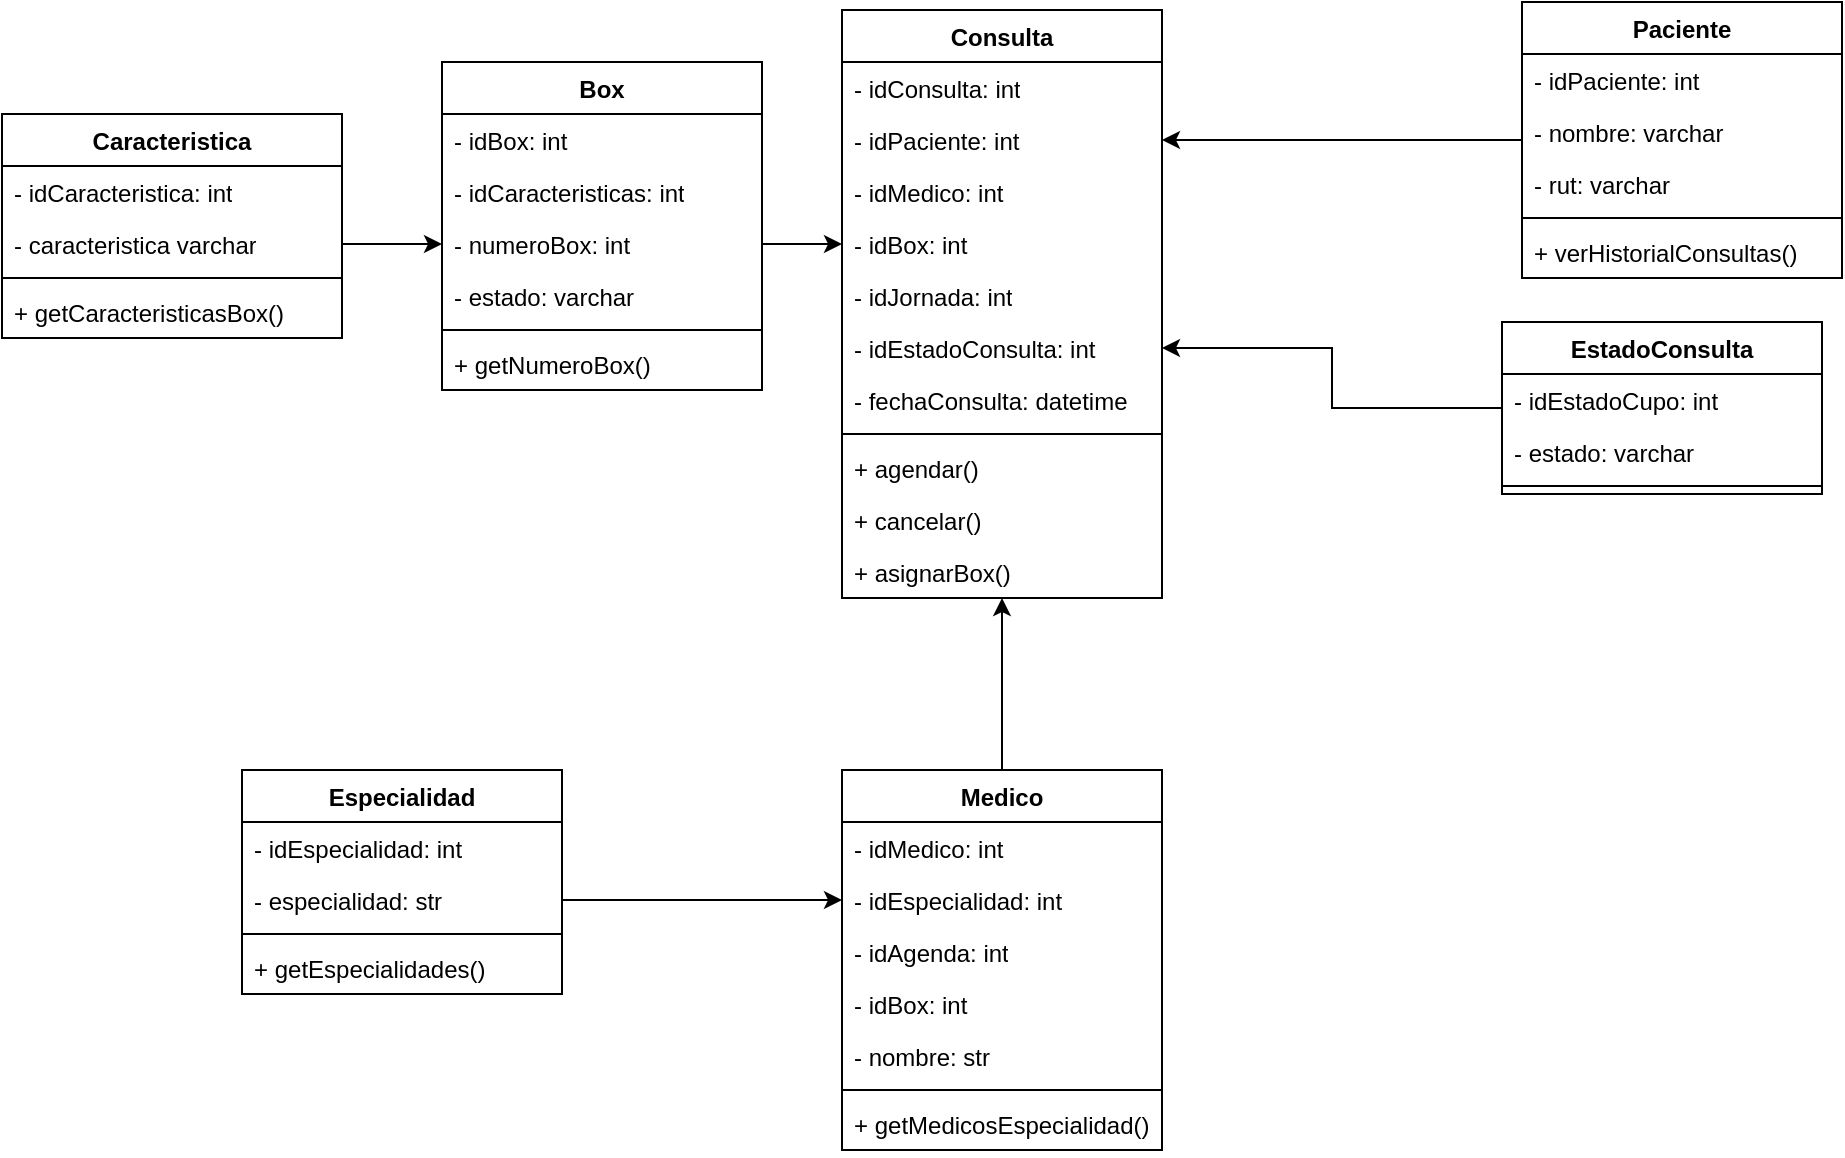 <mxfile version="26.2.12" pages="5">
  <diagram id="R2lEEEUBdFMjLlhIrx00" name="Diagrama de Clase">
    <mxGraphModel grid="1" page="1" gridSize="10" guides="1" tooltips="1" connect="1" arrows="1" fold="1" pageScale="1" pageWidth="850" pageHeight="1100" math="0" shadow="0" extFonts="Permanent Marker^https://fonts.googleapis.com/css?family=Permanent+Marker">
      <root>
        <mxCell id="0" />
        <mxCell id="1" parent="0" />
        <mxCell id="0LL49HdByBjIAwy5mr0e-18" value="Box" style="swimlane;fontStyle=1;align=center;verticalAlign=top;childLayout=stackLayout;horizontal=1;startSize=26;horizontalStack=0;resizeParent=1;resizeParentMax=0;resizeLast=0;collapsible=1;marginBottom=0;whiteSpace=wrap;html=1;" vertex="1" parent="1">
          <mxGeometry x="190" y="-104" width="160" height="164" as="geometry" />
        </mxCell>
        <mxCell id="0LL49HdByBjIAwy5mr0e-47" value="- idBox: int" style="text;strokeColor=none;fillColor=none;align=left;verticalAlign=top;spacingLeft=4;spacingRight=4;overflow=hidden;rotatable=0;points=[[0,0.5],[1,0.5]];portConstraint=eastwest;whiteSpace=wrap;html=1;" vertex="1" parent="0LL49HdByBjIAwy5mr0e-18">
          <mxGeometry y="26" width="160" height="26" as="geometry" />
        </mxCell>
        <mxCell id="0LL49HdByBjIAwy5mr0e-49" value="- idCaracteristicas: int" style="text;strokeColor=none;fillColor=none;align=left;verticalAlign=top;spacingLeft=4;spacingRight=4;overflow=hidden;rotatable=0;points=[[0,0.5],[1,0.5]];portConstraint=eastwest;whiteSpace=wrap;html=1;" vertex="1" parent="0LL49HdByBjIAwy5mr0e-18">
          <mxGeometry y="52" width="160" height="26" as="geometry" />
        </mxCell>
        <mxCell id="_rkUQsGI488YRrC56Q8v-2" value="- numeroBox: int" style="text;strokeColor=none;fillColor=none;align=left;verticalAlign=top;spacingLeft=4;spacingRight=4;overflow=hidden;rotatable=0;points=[[0,0.5],[1,0.5]];portConstraint=eastwest;whiteSpace=wrap;html=1;" vertex="1" parent="0LL49HdByBjIAwy5mr0e-18">
          <mxGeometry y="78" width="160" height="26" as="geometry" />
        </mxCell>
        <mxCell id="0LL49HdByBjIAwy5mr0e-48" value="- estado: varchar" style="text;strokeColor=none;fillColor=none;align=left;verticalAlign=top;spacingLeft=4;spacingRight=4;overflow=hidden;rotatable=0;points=[[0,0.5],[1,0.5]];portConstraint=eastwest;whiteSpace=wrap;html=1;" vertex="1" parent="0LL49HdByBjIAwy5mr0e-18">
          <mxGeometry y="104" width="160" height="26" as="geometry" />
        </mxCell>
        <mxCell id="0LL49HdByBjIAwy5mr0e-20" value="" style="line;strokeWidth=1;fillColor=none;align=left;verticalAlign=middle;spacingTop=-1;spacingLeft=3;spacingRight=3;rotatable=0;labelPosition=right;points=[];portConstraint=eastwest;strokeColor=inherit;" vertex="1" parent="0LL49HdByBjIAwy5mr0e-18">
          <mxGeometry y="130" width="160" height="8" as="geometry" />
        </mxCell>
        <mxCell id="0LL49HdByBjIAwy5mr0e-51" value="+ getNumeroBox()&lt;div&gt;&lt;br&gt;&lt;/div&gt;" style="text;strokeColor=none;fillColor=none;align=left;verticalAlign=top;spacingLeft=4;spacingRight=4;overflow=hidden;rotatable=0;points=[[0,0.5],[1,0.5]];portConstraint=eastwest;whiteSpace=wrap;html=1;" vertex="1" parent="0LL49HdByBjIAwy5mr0e-18">
          <mxGeometry y="138" width="160" height="26" as="geometry" />
        </mxCell>
        <mxCell id="0LL49HdByBjIAwy5mr0e-30" value="Medico" style="swimlane;fontStyle=1;align=center;verticalAlign=top;childLayout=stackLayout;horizontal=1;startSize=26;horizontalStack=0;resizeParent=1;resizeParentMax=0;resizeLast=0;collapsible=1;marginBottom=0;whiteSpace=wrap;html=1;" vertex="1" parent="1">
          <mxGeometry x="390" y="250" width="160" height="190" as="geometry" />
        </mxCell>
        <mxCell id="0LL49HdByBjIAwy5mr0e-65" value="- idMedico: int" style="text;strokeColor=none;fillColor=none;align=left;verticalAlign=top;spacingLeft=4;spacingRight=4;overflow=hidden;rotatable=0;points=[[0,0.5],[1,0.5]];portConstraint=eastwest;whiteSpace=wrap;html=1;" vertex="1" parent="0LL49HdByBjIAwy5mr0e-30">
          <mxGeometry y="26" width="160" height="26" as="geometry" />
        </mxCell>
        <mxCell id="0LL49HdByBjIAwy5mr0e-80" value="- idEspecialidad: int" style="text;strokeColor=none;fillColor=none;align=left;verticalAlign=top;spacingLeft=4;spacingRight=4;overflow=hidden;rotatable=0;points=[[0,0.5],[1,0.5]];portConstraint=eastwest;whiteSpace=wrap;html=1;" vertex="1" parent="0LL49HdByBjIAwy5mr0e-30">
          <mxGeometry y="52" width="160" height="26" as="geometry" />
        </mxCell>
        <mxCell id="0LL49HdByBjIAwy5mr0e-81" value="- idAgenda: int" style="text;strokeColor=none;fillColor=none;align=left;verticalAlign=top;spacingLeft=4;spacingRight=4;overflow=hidden;rotatable=0;points=[[0,0.5],[1,0.5]];portConstraint=eastwest;whiteSpace=wrap;html=1;" vertex="1" parent="0LL49HdByBjIAwy5mr0e-30">
          <mxGeometry y="78" width="160" height="26" as="geometry" />
        </mxCell>
        <mxCell id="0LL49HdByBjIAwy5mr0e-73" value="- idBox: int" style="text;strokeColor=none;fillColor=none;align=left;verticalAlign=top;spacingLeft=4;spacingRight=4;overflow=hidden;rotatable=0;points=[[0,0.5],[1,0.5]];portConstraint=eastwest;whiteSpace=wrap;html=1;" vertex="1" parent="0LL49HdByBjIAwy5mr0e-30">
          <mxGeometry y="104" width="160" height="26" as="geometry" />
        </mxCell>
        <mxCell id="0LL49HdByBjIAwy5mr0e-31" value="- nombre: str" style="text;strokeColor=none;fillColor=none;align=left;verticalAlign=top;spacingLeft=4;spacingRight=4;overflow=hidden;rotatable=0;points=[[0,0.5],[1,0.5]];portConstraint=eastwest;whiteSpace=wrap;html=1;" vertex="1" parent="0LL49HdByBjIAwy5mr0e-30">
          <mxGeometry y="130" width="160" height="26" as="geometry" />
        </mxCell>
        <mxCell id="0LL49HdByBjIAwy5mr0e-32" value="" style="line;strokeWidth=1;fillColor=none;align=left;verticalAlign=middle;spacingTop=-1;spacingLeft=3;spacingRight=3;rotatable=0;labelPosition=right;points=[];portConstraint=eastwest;strokeColor=inherit;" vertex="1" parent="0LL49HdByBjIAwy5mr0e-30">
          <mxGeometry y="156" width="160" height="8" as="geometry" />
        </mxCell>
        <mxCell id="0LL49HdByBjIAwy5mr0e-33" value="+ getMedicosEspecialidad()" style="text;strokeColor=none;fillColor=none;align=left;verticalAlign=top;spacingLeft=4;spacingRight=4;overflow=hidden;rotatable=0;points=[[0,0.5],[1,0.5]];portConstraint=eastwest;whiteSpace=wrap;html=1;" vertex="1" parent="0LL49HdByBjIAwy5mr0e-30">
          <mxGeometry y="164" width="160" height="26" as="geometry" />
        </mxCell>
        <mxCell id="kIrVVFXzc5p9rESgUXKU-1" style="edgeStyle=orthogonalEdgeStyle;rounded=0;orthogonalLoop=1;jettySize=auto;html=1;entryX=1;entryY=0.5;entryDx=0;entryDy=0;" edge="1" parent="1" source="0LL49HdByBjIAwy5mr0e-42" target="TnAuSBEmkro7jTjvsnwR-10">
          <mxGeometry relative="1" as="geometry" />
        </mxCell>
        <mxCell id="0LL49HdByBjIAwy5mr0e-42" value="EstadoConsulta" style="swimlane;fontStyle=1;align=center;verticalAlign=top;childLayout=stackLayout;horizontal=1;startSize=26;horizontalStack=0;resizeParent=1;resizeParentMax=0;resizeLast=0;collapsible=1;marginBottom=0;whiteSpace=wrap;html=1;" vertex="1" parent="1">
          <mxGeometry x="720" y="26" width="160" height="86" as="geometry" />
        </mxCell>
        <mxCell id="TnAuSBEmkro7jTjvsnwR-19" value="- idEstadoCupo: int" style="text;strokeColor=none;fillColor=none;align=left;verticalAlign=top;spacingLeft=4;spacingRight=4;overflow=hidden;rotatable=0;points=[[0,0.5],[1,0.5]];portConstraint=eastwest;whiteSpace=wrap;html=1;" vertex="1" parent="0LL49HdByBjIAwy5mr0e-42">
          <mxGeometry y="26" width="160" height="26" as="geometry" />
        </mxCell>
        <mxCell id="0LL49HdByBjIAwy5mr0e-43" value="- estado: varchar" style="text;strokeColor=none;fillColor=none;align=left;verticalAlign=top;spacingLeft=4;spacingRight=4;overflow=hidden;rotatable=0;points=[[0,0.5],[1,0.5]];portConstraint=eastwest;whiteSpace=wrap;html=1;" vertex="1" parent="0LL49HdByBjIAwy5mr0e-42">
          <mxGeometry y="52" width="160" height="26" as="geometry" />
        </mxCell>
        <mxCell id="0LL49HdByBjIAwy5mr0e-44" value="" style="line;strokeWidth=1;fillColor=none;align=left;verticalAlign=middle;spacingTop=-1;spacingLeft=3;spacingRight=3;rotatable=0;labelPosition=right;points=[];portConstraint=eastwest;strokeColor=inherit;" vertex="1" parent="0LL49HdByBjIAwy5mr0e-42">
          <mxGeometry y="78" width="160" height="8" as="geometry" />
        </mxCell>
        <mxCell id="0LL49HdByBjIAwy5mr0e-55" value="Caracteristica" style="swimlane;fontStyle=1;align=center;verticalAlign=top;childLayout=stackLayout;horizontal=1;startSize=26;horizontalStack=0;resizeParent=1;resizeParentMax=0;resizeLast=0;collapsible=1;marginBottom=0;whiteSpace=wrap;html=1;" vertex="1" parent="1">
          <mxGeometry x="-30" y="-78" width="170" height="112" as="geometry" />
        </mxCell>
        <mxCell id="0LL49HdByBjIAwy5mr0e-59" value="- idCaracteristica: int" style="text;strokeColor=none;fillColor=none;align=left;verticalAlign=top;spacingLeft=4;spacingRight=4;overflow=hidden;rotatable=0;points=[[0,0.5],[1,0.5]];portConstraint=eastwest;whiteSpace=wrap;html=1;" vertex="1" parent="0LL49HdByBjIAwy5mr0e-55">
          <mxGeometry y="26" width="170" height="26" as="geometry" />
        </mxCell>
        <mxCell id="_rkUQsGI488YRrC56Q8v-1" value="- caracteristica varchar" style="text;strokeColor=none;fillColor=none;align=left;verticalAlign=top;spacingLeft=4;spacingRight=4;overflow=hidden;rotatable=0;points=[[0,0.5],[1,0.5]];portConstraint=eastwest;whiteSpace=wrap;html=1;" vertex="1" parent="0LL49HdByBjIAwy5mr0e-55">
          <mxGeometry y="52" width="170" height="26" as="geometry" />
        </mxCell>
        <mxCell id="0LL49HdByBjIAwy5mr0e-57" value="" style="line;strokeWidth=1;fillColor=none;align=left;verticalAlign=middle;spacingTop=-1;spacingLeft=3;spacingRight=3;rotatable=0;labelPosition=right;points=[];portConstraint=eastwest;strokeColor=inherit;" vertex="1" parent="0LL49HdByBjIAwy5mr0e-55">
          <mxGeometry y="78" width="170" height="8" as="geometry" />
        </mxCell>
        <mxCell id="0LL49HdByBjIAwy5mr0e-82" value="+ getCaracteristicasBox()" style="text;strokeColor=none;fillColor=none;align=left;verticalAlign=top;spacingLeft=4;spacingRight=4;overflow=hidden;rotatable=0;points=[[0,0.5],[1,0.5]];portConstraint=eastwest;whiteSpace=wrap;html=1;" vertex="1" parent="0LL49HdByBjIAwy5mr0e-55">
          <mxGeometry y="86" width="170" height="26" as="geometry" />
        </mxCell>
        <mxCell id="0LL49HdByBjIAwy5mr0e-74" value="Especialidad" style="swimlane;fontStyle=1;align=center;verticalAlign=top;childLayout=stackLayout;horizontal=1;startSize=26;horizontalStack=0;resizeParent=1;resizeParentMax=0;resizeLast=0;collapsible=1;marginBottom=0;whiteSpace=wrap;html=1;" vertex="1" parent="1">
          <mxGeometry x="90" y="250" width="160" height="112" as="geometry" />
        </mxCell>
        <mxCell id="0LL49HdByBjIAwy5mr0e-75" value="- idEspecialidad: int" style="text;strokeColor=none;fillColor=none;align=left;verticalAlign=top;spacingLeft=4;spacingRight=4;overflow=hidden;rotatable=0;points=[[0,0.5],[1,0.5]];portConstraint=eastwest;whiteSpace=wrap;html=1;" vertex="1" parent="0LL49HdByBjIAwy5mr0e-74">
          <mxGeometry y="26" width="160" height="26" as="geometry" />
        </mxCell>
        <mxCell id="0LL49HdByBjIAwy5mr0e-76" value="- especialidad: str" style="text;strokeColor=none;fillColor=none;align=left;verticalAlign=top;spacingLeft=4;spacingRight=4;overflow=hidden;rotatable=0;points=[[0,0.5],[1,0.5]];portConstraint=eastwest;whiteSpace=wrap;html=1;" vertex="1" parent="0LL49HdByBjIAwy5mr0e-74">
          <mxGeometry y="52" width="160" height="26" as="geometry" />
        </mxCell>
        <mxCell id="0LL49HdByBjIAwy5mr0e-78" value="" style="line;strokeWidth=1;fillColor=none;align=left;verticalAlign=middle;spacingTop=-1;spacingLeft=3;spacingRight=3;rotatable=0;labelPosition=right;points=[];portConstraint=eastwest;strokeColor=inherit;" vertex="1" parent="0LL49HdByBjIAwy5mr0e-74">
          <mxGeometry y="78" width="160" height="8" as="geometry" />
        </mxCell>
        <mxCell id="0LL49HdByBjIAwy5mr0e-79" value="+ getEspecialidades()" style="text;strokeColor=none;fillColor=none;align=left;verticalAlign=top;spacingLeft=4;spacingRight=4;overflow=hidden;rotatable=0;points=[[0,0.5],[1,0.5]];portConstraint=eastwest;whiteSpace=wrap;html=1;" vertex="1" parent="0LL49HdByBjIAwy5mr0e-74">
          <mxGeometry y="86" width="160" height="26" as="geometry" />
        </mxCell>
        <mxCell id="_rkUQsGI488YRrC56Q8v-9" style="edgeStyle=orthogonalEdgeStyle;rounded=0;orthogonalLoop=1;jettySize=auto;html=1;entryX=1;entryY=0.5;entryDx=0;entryDy=0;" edge="1" parent="1" source="TnAuSBEmkro7jTjvsnwR-1" target="TnAuSBEmkro7jTjvsnwR-14">
          <mxGeometry relative="1" as="geometry" />
        </mxCell>
        <mxCell id="TnAuSBEmkro7jTjvsnwR-1" value="Paciente" style="swimlane;fontStyle=1;align=center;verticalAlign=top;childLayout=stackLayout;horizontal=1;startSize=26;horizontalStack=0;resizeParent=1;resizeParentMax=0;resizeLast=0;collapsible=1;marginBottom=0;whiteSpace=wrap;html=1;" vertex="1" parent="1">
          <mxGeometry x="730" y="-134" width="160" height="138" as="geometry" />
        </mxCell>
        <mxCell id="TnAuSBEmkro7jTjvsnwR-2" value="- idPaciente: int" style="text;strokeColor=none;fillColor=none;align=left;verticalAlign=top;spacingLeft=4;spacingRight=4;overflow=hidden;rotatable=0;points=[[0,0.5],[1,0.5]];portConstraint=eastwest;whiteSpace=wrap;html=1;" vertex="1" parent="TnAuSBEmkro7jTjvsnwR-1">
          <mxGeometry y="26" width="160" height="26" as="geometry" />
        </mxCell>
        <mxCell id="TnAuSBEmkro7jTjvsnwR-18" value="- nombre: varchar" style="text;strokeColor=none;fillColor=none;align=left;verticalAlign=top;spacingLeft=4;spacingRight=4;overflow=hidden;rotatable=0;points=[[0,0.5],[1,0.5]];portConstraint=eastwest;whiteSpace=wrap;html=1;" vertex="1" parent="TnAuSBEmkro7jTjvsnwR-1">
          <mxGeometry y="52" width="160" height="26" as="geometry" />
        </mxCell>
        <mxCell id="TnAuSBEmkro7jTjvsnwR-5" value="- rut: varchar" style="text;strokeColor=none;fillColor=none;align=left;verticalAlign=top;spacingLeft=4;spacingRight=4;overflow=hidden;rotatable=0;points=[[0,0.5],[1,0.5]];portConstraint=eastwest;whiteSpace=wrap;html=1;" vertex="1" parent="TnAuSBEmkro7jTjvsnwR-1">
          <mxGeometry y="78" width="160" height="26" as="geometry" />
        </mxCell>
        <mxCell id="TnAuSBEmkro7jTjvsnwR-3" value="" style="line;strokeWidth=1;fillColor=none;align=left;verticalAlign=middle;spacingTop=-1;spacingLeft=3;spacingRight=3;rotatable=0;labelPosition=right;points=[];portConstraint=eastwest;strokeColor=inherit;" vertex="1" parent="TnAuSBEmkro7jTjvsnwR-1">
          <mxGeometry y="104" width="160" height="8" as="geometry" />
        </mxCell>
        <mxCell id="TnAuSBEmkro7jTjvsnwR-4" value="+ verHistorialConsultas()" style="text;strokeColor=none;fillColor=none;align=left;verticalAlign=top;spacingLeft=4;spacingRight=4;overflow=hidden;rotatable=0;points=[[0,0.5],[1,0.5]];portConstraint=eastwest;whiteSpace=wrap;html=1;" vertex="1" parent="TnAuSBEmkro7jTjvsnwR-1">
          <mxGeometry y="112" width="160" height="26" as="geometry" />
        </mxCell>
        <mxCell id="TnAuSBEmkro7jTjvsnwR-6" value="Consulta" style="swimlane;fontStyle=1;align=center;verticalAlign=top;childLayout=stackLayout;horizontal=1;startSize=26;horizontalStack=0;resizeParent=1;resizeParentMax=0;resizeLast=0;collapsible=1;marginBottom=0;whiteSpace=wrap;html=1;" vertex="1" parent="1">
          <mxGeometry x="390" y="-130" width="160" height="294" as="geometry" />
        </mxCell>
        <mxCell id="TnAuSBEmkro7jTjvsnwR-15" value="- idConsulta: int" style="text;strokeColor=none;fillColor=none;align=left;verticalAlign=top;spacingLeft=4;spacingRight=4;overflow=hidden;rotatable=0;points=[[0,0.5],[1,0.5]];portConstraint=eastwest;whiteSpace=wrap;html=1;" vertex="1" parent="TnAuSBEmkro7jTjvsnwR-6">
          <mxGeometry y="26" width="160" height="26" as="geometry" />
        </mxCell>
        <mxCell id="TnAuSBEmkro7jTjvsnwR-14" value="- idPaciente: int" style="text;strokeColor=none;fillColor=none;align=left;verticalAlign=top;spacingLeft=4;spacingRight=4;overflow=hidden;rotatable=0;points=[[0,0.5],[1,0.5]];portConstraint=eastwest;whiteSpace=wrap;html=1;" vertex="1" parent="TnAuSBEmkro7jTjvsnwR-6">
          <mxGeometry y="52" width="160" height="26" as="geometry" />
        </mxCell>
        <mxCell id="TnAuSBEmkro7jTjvsnwR-13" value="- idMedico: int" style="text;strokeColor=none;fillColor=none;align=left;verticalAlign=top;spacingLeft=4;spacingRight=4;overflow=hidden;rotatable=0;points=[[0,0.5],[1,0.5]];portConstraint=eastwest;whiteSpace=wrap;html=1;" vertex="1" parent="TnAuSBEmkro7jTjvsnwR-6">
          <mxGeometry y="78" width="160" height="26" as="geometry" />
        </mxCell>
        <mxCell id="TnAuSBEmkro7jTjvsnwR-12" value="- idBox: int" style="text;strokeColor=none;fillColor=none;align=left;verticalAlign=top;spacingLeft=4;spacingRight=4;overflow=hidden;rotatable=0;points=[[0,0.5],[1,0.5]];portConstraint=eastwest;whiteSpace=wrap;html=1;" vertex="1" parent="TnAuSBEmkro7jTjvsnwR-6">
          <mxGeometry y="104" width="160" height="26" as="geometry" />
        </mxCell>
        <mxCell id="TnAuSBEmkro7jTjvsnwR-11" value="- idJornada: int" style="text;strokeColor=none;fillColor=none;align=left;verticalAlign=top;spacingLeft=4;spacingRight=4;overflow=hidden;rotatable=0;points=[[0,0.5],[1,0.5]];portConstraint=eastwest;whiteSpace=wrap;html=1;" vertex="1" parent="TnAuSBEmkro7jTjvsnwR-6">
          <mxGeometry y="130" width="160" height="26" as="geometry" />
        </mxCell>
        <mxCell id="TnAuSBEmkro7jTjvsnwR-10" value="- idEstadoConsulta: int" style="text;strokeColor=none;fillColor=none;align=left;verticalAlign=top;spacingLeft=4;spacingRight=4;overflow=hidden;rotatable=0;points=[[0,0.5],[1,0.5]];portConstraint=eastwest;whiteSpace=wrap;html=1;" vertex="1" parent="TnAuSBEmkro7jTjvsnwR-6">
          <mxGeometry y="156" width="160" height="26" as="geometry" />
        </mxCell>
        <mxCell id="TnAuSBEmkro7jTjvsnwR-7" value="- fechaConsulta: datetime" style="text;strokeColor=none;fillColor=none;align=left;verticalAlign=top;spacingLeft=4;spacingRight=4;overflow=hidden;rotatable=0;points=[[0,0.5],[1,0.5]];portConstraint=eastwest;whiteSpace=wrap;html=1;" vertex="1" parent="TnAuSBEmkro7jTjvsnwR-6">
          <mxGeometry y="182" width="160" height="26" as="geometry" />
        </mxCell>
        <mxCell id="TnAuSBEmkro7jTjvsnwR-8" value="" style="line;strokeWidth=1;fillColor=none;align=left;verticalAlign=middle;spacingTop=-1;spacingLeft=3;spacingRight=3;rotatable=0;labelPosition=right;points=[];portConstraint=eastwest;strokeColor=inherit;" vertex="1" parent="TnAuSBEmkro7jTjvsnwR-6">
          <mxGeometry y="208" width="160" height="8" as="geometry" />
        </mxCell>
        <mxCell id="TnAuSBEmkro7jTjvsnwR-17" value="+ agendar()" style="text;strokeColor=none;fillColor=none;align=left;verticalAlign=top;spacingLeft=4;spacingRight=4;overflow=hidden;rotatable=0;points=[[0,0.5],[1,0.5]];portConstraint=eastwest;whiteSpace=wrap;html=1;" vertex="1" parent="TnAuSBEmkro7jTjvsnwR-6">
          <mxGeometry y="216" width="160" height="26" as="geometry" />
        </mxCell>
        <mxCell id="TnAuSBEmkro7jTjvsnwR-16" value="+ cancelar()" style="text;strokeColor=none;fillColor=none;align=left;verticalAlign=top;spacingLeft=4;spacingRight=4;overflow=hidden;rotatable=0;points=[[0,0.5],[1,0.5]];portConstraint=eastwest;whiteSpace=wrap;html=1;" vertex="1" parent="TnAuSBEmkro7jTjvsnwR-6">
          <mxGeometry y="242" width="160" height="26" as="geometry" />
        </mxCell>
        <mxCell id="TnAuSBEmkro7jTjvsnwR-9" value="+ asignarBox()" style="text;strokeColor=none;fillColor=none;align=left;verticalAlign=top;spacingLeft=4;spacingRight=4;overflow=hidden;rotatable=0;points=[[0,0.5],[1,0.5]];portConstraint=eastwest;whiteSpace=wrap;html=1;" vertex="1" parent="TnAuSBEmkro7jTjvsnwR-6">
          <mxGeometry y="268" width="160" height="26" as="geometry" />
        </mxCell>
        <mxCell id="_rkUQsGI488YRrC56Q8v-3" style="edgeStyle=orthogonalEdgeStyle;rounded=0;orthogonalLoop=1;jettySize=auto;html=1;entryX=0;entryY=0.5;entryDx=0;entryDy=0;" edge="1" parent="1" source="_rkUQsGI488YRrC56Q8v-1" target="_rkUQsGI488YRrC56Q8v-2">
          <mxGeometry relative="1" as="geometry" />
        </mxCell>
        <mxCell id="_rkUQsGI488YRrC56Q8v-4" style="edgeStyle=orthogonalEdgeStyle;rounded=0;orthogonalLoop=1;jettySize=auto;html=1;entryX=0;entryY=0.5;entryDx=0;entryDy=0;" edge="1" parent="1" source="_rkUQsGI488YRrC56Q8v-2" target="TnAuSBEmkro7jTjvsnwR-12">
          <mxGeometry relative="1" as="geometry" />
        </mxCell>
        <mxCell id="_rkUQsGI488YRrC56Q8v-5" style="edgeStyle=orthogonalEdgeStyle;rounded=0;orthogonalLoop=1;jettySize=auto;html=1;entryX=0;entryY=0.5;entryDx=0;entryDy=0;" edge="1" parent="1" source="0LL49HdByBjIAwy5mr0e-76" target="0LL49HdByBjIAwy5mr0e-80">
          <mxGeometry relative="1" as="geometry" />
        </mxCell>
        <mxCell id="_rkUQsGI488YRrC56Q8v-8" style="edgeStyle=orthogonalEdgeStyle;rounded=0;orthogonalLoop=1;jettySize=auto;html=1;entryX=0.5;entryY=1;entryDx=0;entryDy=0;entryPerimeter=0;" edge="1" parent="1" source="0LL49HdByBjIAwy5mr0e-30" target="TnAuSBEmkro7jTjvsnwR-9">
          <mxGeometry relative="1" as="geometry" />
        </mxCell>
      </root>
    </mxGraphModel>
  </diagram>
  <diagram id="6UeyCyTAumFpG67Cgc7n" name="Modelo de base de datos">
    <mxGraphModel grid="1" page="1" gridSize="10" guides="1" tooltips="1" connect="1" arrows="1" fold="1" pageScale="1" pageWidth="827" pageHeight="1169" math="0" shadow="0">
      <root>
        <mxCell id="0" />
        <mxCell id="1" parent="0" />
        <mxCell id="0naWA81h8JEGdwjRltm8-77" style="edgeStyle=orthogonalEdgeStyle;rounded=0;orthogonalLoop=1;jettySize=auto;html=1;entryX=0.5;entryY=0;entryDx=0;entryDy=0;endArrow=ERmany;endFill=0;" edge="1" parent="1" source="PtH5oSpb7iqvr0TMMhAd-1" target="0naWA81h8JEGdwjRltm8-1">
          <mxGeometry relative="1" as="geometry" />
        </mxCell>
        <mxCell id="PtH5oSpb7iqvr0TMMhAd-1" value="Box" style="shape=table;startSize=30;container=1;collapsible=1;childLayout=tableLayout;fixedRows=1;rowLines=0;fontStyle=1;align=center;resizeLast=1;html=1;" vertex="1" parent="1">
          <mxGeometry x="330" y="570" width="180" height="150" as="geometry" />
        </mxCell>
        <mxCell id="PtH5oSpb7iqvr0TMMhAd-2" value="" style="shape=tableRow;horizontal=0;startSize=0;swimlaneHead=0;swimlaneBody=0;fillColor=none;collapsible=0;dropTarget=0;points=[[0,0.5],[1,0.5]];portConstraint=eastwest;top=0;left=0;right=0;bottom=1;" vertex="1" parent="PtH5oSpb7iqvr0TMMhAd-1">
          <mxGeometry y="30" width="180" height="30" as="geometry" />
        </mxCell>
        <mxCell id="PtH5oSpb7iqvr0TMMhAd-3" value="PK" style="shape=partialRectangle;connectable=0;fillColor=none;top=0;left=0;bottom=0;right=0;fontStyle=1;overflow=hidden;whiteSpace=wrap;html=1;" vertex="1" parent="PtH5oSpb7iqvr0TMMhAd-2">
          <mxGeometry width="30" height="30" as="geometry">
            <mxRectangle width="30" height="30" as="alternateBounds" />
          </mxGeometry>
        </mxCell>
        <mxCell id="PtH5oSpb7iqvr0TMMhAd-4" value="idBox" style="shape=partialRectangle;connectable=0;fillColor=none;top=0;left=0;bottom=0;right=0;align=left;spacingLeft=6;fontStyle=5;overflow=hidden;whiteSpace=wrap;html=1;" vertex="1" parent="PtH5oSpb7iqvr0TMMhAd-2">
          <mxGeometry x="30" width="150" height="30" as="geometry">
            <mxRectangle width="150" height="30" as="alternateBounds" />
          </mxGeometry>
        </mxCell>
        <mxCell id="PtH5oSpb7iqvr0TMMhAd-5" value="" style="shape=tableRow;horizontal=0;startSize=0;swimlaneHead=0;swimlaneBody=0;fillColor=none;collapsible=0;dropTarget=0;points=[[0,0.5],[1,0.5]];portConstraint=eastwest;top=0;left=0;right=0;bottom=0;" vertex="1" parent="PtH5oSpb7iqvr0TMMhAd-1">
          <mxGeometry y="60" width="180" height="30" as="geometry" />
        </mxCell>
        <mxCell id="PtH5oSpb7iqvr0TMMhAd-6" value="" style="shape=partialRectangle;connectable=0;fillColor=none;top=0;left=0;bottom=0;right=0;editable=1;overflow=hidden;whiteSpace=wrap;html=1;" vertex="1" parent="PtH5oSpb7iqvr0TMMhAd-5">
          <mxGeometry width="30" height="30" as="geometry">
            <mxRectangle width="30" height="30" as="alternateBounds" />
          </mxGeometry>
        </mxCell>
        <mxCell id="PtH5oSpb7iqvr0TMMhAd-7" value="numeroBox int" style="shape=partialRectangle;connectable=0;fillColor=none;top=0;left=0;bottom=0;right=0;align=left;spacingLeft=6;overflow=hidden;whiteSpace=wrap;html=1;" vertex="1" parent="PtH5oSpb7iqvr0TMMhAd-5">
          <mxGeometry x="30" width="150" height="30" as="geometry">
            <mxRectangle width="150" height="30" as="alternateBounds" />
          </mxGeometry>
        </mxCell>
        <mxCell id="PtH5oSpb7iqvr0TMMhAd-8" value="" style="shape=tableRow;horizontal=0;startSize=0;swimlaneHead=0;swimlaneBody=0;fillColor=none;collapsible=0;dropTarget=0;points=[[0,0.5],[1,0.5]];portConstraint=eastwest;top=0;left=0;right=0;bottom=0;" vertex="1" parent="PtH5oSpb7iqvr0TMMhAd-1">
          <mxGeometry y="90" width="180" height="30" as="geometry" />
        </mxCell>
        <mxCell id="PtH5oSpb7iqvr0TMMhAd-9" value="FK" style="shape=partialRectangle;connectable=0;fillColor=none;top=0;left=0;bottom=0;right=0;editable=1;overflow=hidden;whiteSpace=wrap;html=1;" vertex="1" parent="PtH5oSpb7iqvr0TMMhAd-8">
          <mxGeometry width="30" height="30" as="geometry">
            <mxRectangle width="30" height="30" as="alternateBounds" />
          </mxGeometry>
        </mxCell>
        <mxCell id="PtH5oSpb7iqvr0TMMhAd-10" value="idTipoBox int" style="shape=partialRectangle;connectable=0;fillColor=none;top=0;left=0;bottom=0;right=0;align=left;spacingLeft=6;overflow=hidden;whiteSpace=wrap;html=1;" vertex="1" parent="PtH5oSpb7iqvr0TMMhAd-8">
          <mxGeometry x="30" width="150" height="30" as="geometry">
            <mxRectangle width="150" height="30" as="alternateBounds" />
          </mxGeometry>
        </mxCell>
        <mxCell id="2JQUKEYq4dgkh3hVFBAU-1" style="shape=tableRow;horizontal=0;startSize=0;swimlaneHead=0;swimlaneBody=0;fillColor=none;collapsible=0;dropTarget=0;points=[[0,0.5],[1,0.5]];portConstraint=eastwest;top=0;left=0;right=0;bottom=0;" vertex="1" parent="PtH5oSpb7iqvr0TMMhAd-1">
          <mxGeometry y="120" width="180" height="30" as="geometry" />
        </mxCell>
        <mxCell id="2JQUKEYq4dgkh3hVFBAU-2" value="FK" style="shape=partialRectangle;connectable=0;fillColor=none;top=0;left=0;bottom=0;right=0;editable=1;overflow=hidden;whiteSpace=wrap;html=1;" vertex="1" parent="2JQUKEYq4dgkh3hVFBAU-1">
          <mxGeometry width="30" height="30" as="geometry">
            <mxRectangle width="30" height="30" as="alternateBounds" />
          </mxGeometry>
        </mxCell>
        <mxCell id="2JQUKEYq4dgkh3hVFBAU-3" value="idDisponibilidadBox" style="shape=partialRectangle;connectable=0;fillColor=none;top=0;left=0;bottom=0;right=0;align=left;spacingLeft=6;overflow=hidden;whiteSpace=wrap;html=1;" vertex="1" parent="2JQUKEYq4dgkh3hVFBAU-1">
          <mxGeometry x="30" width="150" height="30" as="geometry">
            <mxRectangle width="150" height="30" as="alternateBounds" />
          </mxGeometry>
        </mxCell>
        <mxCell id="PtH5oSpb7iqvr0TMMhAd-14" value="TipoBox" style="shape=table;startSize=30;container=1;collapsible=1;childLayout=tableLayout;fixedRows=1;rowLines=0;fontStyle=1;align=center;resizeLast=1;html=1;" vertex="1" parent="1">
          <mxGeometry x="610" y="600" width="180" height="90" as="geometry" />
        </mxCell>
        <mxCell id="PtH5oSpb7iqvr0TMMhAd-15" value="" style="shape=tableRow;horizontal=0;startSize=0;swimlaneHead=0;swimlaneBody=0;fillColor=none;collapsible=0;dropTarget=0;points=[[0,0.5],[1,0.5]];portConstraint=eastwest;top=0;left=0;right=0;bottom=1;" vertex="1" parent="PtH5oSpb7iqvr0TMMhAd-14">
          <mxGeometry y="30" width="180" height="30" as="geometry" />
        </mxCell>
        <mxCell id="PtH5oSpb7iqvr0TMMhAd-16" value="PK" style="shape=partialRectangle;connectable=0;fillColor=none;top=0;left=0;bottom=0;right=0;fontStyle=1;overflow=hidden;whiteSpace=wrap;html=1;" vertex="1" parent="PtH5oSpb7iqvr0TMMhAd-15">
          <mxGeometry width="30" height="30" as="geometry">
            <mxRectangle width="30" height="30" as="alternateBounds" />
          </mxGeometry>
        </mxCell>
        <mxCell id="PtH5oSpb7iqvr0TMMhAd-17" value="idTipoBox int&lt;span style=&quot;white-space: pre;&quot;&gt;&#x9;&lt;/span&gt;" style="shape=partialRectangle;connectable=0;fillColor=none;top=0;left=0;bottom=0;right=0;align=left;spacingLeft=6;fontStyle=5;overflow=hidden;whiteSpace=wrap;html=1;" vertex="1" parent="PtH5oSpb7iqvr0TMMhAd-15">
          <mxGeometry x="30" width="150" height="30" as="geometry">
            <mxRectangle width="150" height="30" as="alternateBounds" />
          </mxGeometry>
        </mxCell>
        <mxCell id="PtH5oSpb7iqvr0TMMhAd-18" value="" style="shape=tableRow;horizontal=0;startSize=0;swimlaneHead=0;swimlaneBody=0;fillColor=none;collapsible=0;dropTarget=0;points=[[0,0.5],[1,0.5]];portConstraint=eastwest;top=0;left=0;right=0;bottom=0;" vertex="1" parent="PtH5oSpb7iqvr0TMMhAd-14">
          <mxGeometry y="60" width="180" height="30" as="geometry" />
        </mxCell>
        <mxCell id="PtH5oSpb7iqvr0TMMhAd-19" value="" style="shape=partialRectangle;connectable=0;fillColor=none;top=0;left=0;bottom=0;right=0;editable=1;overflow=hidden;whiteSpace=wrap;html=1;" vertex="1" parent="PtH5oSpb7iqvr0TMMhAd-18">
          <mxGeometry width="30" height="30" as="geometry">
            <mxRectangle width="30" height="30" as="alternateBounds" />
          </mxGeometry>
        </mxCell>
        <mxCell id="PtH5oSpb7iqvr0TMMhAd-20" value="tipoBox varchar" style="shape=partialRectangle;connectable=0;fillColor=none;top=0;left=0;bottom=0;right=0;align=left;spacingLeft=6;overflow=hidden;whiteSpace=wrap;html=1;" vertex="1" parent="PtH5oSpb7iqvr0TMMhAd-18">
          <mxGeometry x="30" width="150" height="30" as="geometry">
            <mxRectangle width="150" height="30" as="alternateBounds" />
          </mxGeometry>
        </mxCell>
        <mxCell id="0naWA81h8JEGdwjRltm8-80" style="edgeStyle=orthogonalEdgeStyle;rounded=0;orthogonalLoop=1;jettySize=auto;html=1;entryX=1;entryY=0.5;entryDx=0;entryDy=0;endArrow=ERmany;endFill=0;exitX=0;exitY=0.5;exitDx=0;exitDy=0;" edge="1" parent="1" source="PtH5oSpb7iqvr0TMMhAd-28" target="PtH5oSpb7iqvr0TMMhAd-47">
          <mxGeometry relative="1" as="geometry" />
        </mxCell>
        <mxCell id="PtH5oSpb7iqvr0TMMhAd-27" value="Especialidad" style="shape=table;startSize=30;container=1;collapsible=1;childLayout=tableLayout;fixedRows=1;rowLines=0;fontStyle=1;align=center;resizeLast=1;html=1;" vertex="1" parent="1">
          <mxGeometry x="840" y="800" width="180" height="90" as="geometry" />
        </mxCell>
        <mxCell id="PtH5oSpb7iqvr0TMMhAd-28" value="" style="shape=tableRow;horizontal=0;startSize=0;swimlaneHead=0;swimlaneBody=0;fillColor=none;collapsible=0;dropTarget=0;points=[[0,0.5],[1,0.5]];portConstraint=eastwest;top=0;left=0;right=0;bottom=1;" vertex="1" parent="PtH5oSpb7iqvr0TMMhAd-27">
          <mxGeometry y="30" width="180" height="30" as="geometry" />
        </mxCell>
        <mxCell id="PtH5oSpb7iqvr0TMMhAd-29" value="PK" style="shape=partialRectangle;connectable=0;fillColor=none;top=0;left=0;bottom=0;right=0;fontStyle=1;overflow=hidden;whiteSpace=wrap;html=1;" vertex="1" parent="PtH5oSpb7iqvr0TMMhAd-28">
          <mxGeometry width="30" height="30" as="geometry">
            <mxRectangle width="30" height="30" as="alternateBounds" />
          </mxGeometry>
        </mxCell>
        <mxCell id="PtH5oSpb7iqvr0TMMhAd-30" value="idEspecialidad int" style="shape=partialRectangle;connectable=0;fillColor=none;top=0;left=0;bottom=0;right=0;align=left;spacingLeft=6;fontStyle=5;overflow=hidden;whiteSpace=wrap;html=1;" vertex="1" parent="PtH5oSpb7iqvr0TMMhAd-28">
          <mxGeometry x="30" width="150" height="30" as="geometry">
            <mxRectangle width="150" height="30" as="alternateBounds" />
          </mxGeometry>
        </mxCell>
        <mxCell id="PtH5oSpb7iqvr0TMMhAd-31" value="" style="shape=tableRow;horizontal=0;startSize=0;swimlaneHead=0;swimlaneBody=0;fillColor=none;collapsible=0;dropTarget=0;points=[[0,0.5],[1,0.5]];portConstraint=eastwest;top=0;left=0;right=0;bottom=0;" vertex="1" parent="PtH5oSpb7iqvr0TMMhAd-27">
          <mxGeometry y="60" width="180" height="30" as="geometry" />
        </mxCell>
        <mxCell id="PtH5oSpb7iqvr0TMMhAd-32" value="" style="shape=partialRectangle;connectable=0;fillColor=none;top=0;left=0;bottom=0;right=0;editable=1;overflow=hidden;whiteSpace=wrap;html=1;" vertex="1" parent="PtH5oSpb7iqvr0TMMhAd-31">
          <mxGeometry width="30" height="30" as="geometry">
            <mxRectangle width="30" height="30" as="alternateBounds" />
          </mxGeometry>
        </mxCell>
        <mxCell id="PtH5oSpb7iqvr0TMMhAd-33" value="especialidad varchar" style="shape=partialRectangle;connectable=0;fillColor=none;top=0;left=0;bottom=0;right=0;align=left;spacingLeft=6;overflow=hidden;whiteSpace=wrap;html=1;" vertex="1" parent="PtH5oSpb7iqvr0TMMhAd-31">
          <mxGeometry x="30" width="150" height="30" as="geometry">
            <mxRectangle width="150" height="30" as="alternateBounds" />
          </mxGeometry>
        </mxCell>
        <mxCell id="0naWA81h8JEGdwjRltm8-67" style="edgeStyle=orthogonalEdgeStyle;rounded=0;orthogonalLoop=1;jettySize=auto;html=1;entryX=1;entryY=0.5;entryDx=0;entryDy=0;endArrow=ERmany;endFill=0;" edge="1" parent="1" source="PtH5oSpb7iqvr0TMMhAd-40" target="0naWA81h8JEGdwjRltm8-8">
          <mxGeometry relative="1" as="geometry" />
        </mxCell>
        <mxCell id="PtH5oSpb7iqvr0TMMhAd-40" value="Medico" style="shape=table;startSize=30;container=1;collapsible=1;childLayout=tableLayout;fixedRows=1;rowLines=0;fontStyle=1;align=center;resizeLast=1;html=1;" vertex="1" parent="1">
          <mxGeometry x="610" y="810" width="180" height="150" as="geometry" />
        </mxCell>
        <mxCell id="PtH5oSpb7iqvr0TMMhAd-41" value="" style="shape=tableRow;horizontal=0;startSize=0;swimlaneHead=0;swimlaneBody=0;fillColor=none;collapsible=0;dropTarget=0;points=[[0,0.5],[1,0.5]];portConstraint=eastwest;top=0;left=0;right=0;bottom=1;" vertex="1" parent="PtH5oSpb7iqvr0TMMhAd-40">
          <mxGeometry y="30" width="180" height="30" as="geometry" />
        </mxCell>
        <mxCell id="PtH5oSpb7iqvr0TMMhAd-42" value="PK" style="shape=partialRectangle;connectable=0;fillColor=none;top=0;left=0;bottom=0;right=0;fontStyle=1;overflow=hidden;whiteSpace=wrap;html=1;" vertex="1" parent="PtH5oSpb7iqvr0TMMhAd-41">
          <mxGeometry width="30" height="30" as="geometry">
            <mxRectangle width="30" height="30" as="alternateBounds" />
          </mxGeometry>
        </mxCell>
        <mxCell id="PtH5oSpb7iqvr0TMMhAd-43" value="idMedico int" style="shape=partialRectangle;connectable=0;fillColor=none;top=0;left=0;bottom=0;right=0;align=left;spacingLeft=6;fontStyle=5;overflow=hidden;whiteSpace=wrap;html=1;" vertex="1" parent="PtH5oSpb7iqvr0TMMhAd-41">
          <mxGeometry x="30" width="150" height="30" as="geometry">
            <mxRectangle width="150" height="30" as="alternateBounds" />
          </mxGeometry>
        </mxCell>
        <mxCell id="PtH5oSpb7iqvr0TMMhAd-44" value="" style="shape=tableRow;horizontal=0;startSize=0;swimlaneHead=0;swimlaneBody=0;fillColor=none;collapsible=0;dropTarget=0;points=[[0,0.5],[1,0.5]];portConstraint=eastwest;top=0;left=0;right=0;bottom=0;" vertex="1" parent="PtH5oSpb7iqvr0TMMhAd-40">
          <mxGeometry y="60" width="180" height="30" as="geometry" />
        </mxCell>
        <mxCell id="PtH5oSpb7iqvr0TMMhAd-45" value="" style="shape=partialRectangle;connectable=0;fillColor=none;top=0;left=0;bottom=0;right=0;editable=1;overflow=hidden;whiteSpace=wrap;html=1;" vertex="1" parent="PtH5oSpb7iqvr0TMMhAd-44">
          <mxGeometry width="30" height="30" as="geometry">
            <mxRectangle width="30" height="30" as="alternateBounds" />
          </mxGeometry>
        </mxCell>
        <mxCell id="PtH5oSpb7iqvr0TMMhAd-46" value="nombre varchar" style="shape=partialRectangle;connectable=0;fillColor=none;top=0;left=0;bottom=0;right=0;align=left;spacingLeft=6;overflow=hidden;whiteSpace=wrap;html=1;" vertex="1" parent="PtH5oSpb7iqvr0TMMhAd-44">
          <mxGeometry x="30" width="150" height="30" as="geometry">
            <mxRectangle width="150" height="30" as="alternateBounds" />
          </mxGeometry>
        </mxCell>
        <mxCell id="PtH5oSpb7iqvr0TMMhAd-47" value="" style="shape=tableRow;horizontal=0;startSize=0;swimlaneHead=0;swimlaneBody=0;fillColor=none;collapsible=0;dropTarget=0;points=[[0,0.5],[1,0.5]];portConstraint=eastwest;top=0;left=0;right=0;bottom=0;" vertex="1" parent="PtH5oSpb7iqvr0TMMhAd-40">
          <mxGeometry y="90" width="180" height="30" as="geometry" />
        </mxCell>
        <mxCell id="PtH5oSpb7iqvr0TMMhAd-48" value="FK" style="shape=partialRectangle;connectable=0;fillColor=none;top=0;left=0;bottom=0;right=0;editable=1;overflow=hidden;whiteSpace=wrap;html=1;" vertex="1" parent="PtH5oSpb7iqvr0TMMhAd-47">
          <mxGeometry width="30" height="30" as="geometry">
            <mxRectangle width="30" height="30" as="alternateBounds" />
          </mxGeometry>
        </mxCell>
        <mxCell id="PtH5oSpb7iqvr0TMMhAd-49" value="idEspecialidad int" style="shape=partialRectangle;connectable=0;fillColor=none;top=0;left=0;bottom=0;right=0;align=left;spacingLeft=6;overflow=hidden;whiteSpace=wrap;html=1;" vertex="1" parent="PtH5oSpb7iqvr0TMMhAd-47">
          <mxGeometry x="30" width="150" height="30" as="geometry">
            <mxRectangle width="150" height="30" as="alternateBounds" />
          </mxGeometry>
        </mxCell>
        <mxCell id="0naWA81h8JEGdwjRltm8-82" style="shape=tableRow;horizontal=0;startSize=0;swimlaneHead=0;swimlaneBody=0;fillColor=none;collapsible=0;dropTarget=0;points=[[0,0.5],[1,0.5]];portConstraint=eastwest;top=0;left=0;right=0;bottom=0;" vertex="1" parent="PtH5oSpb7iqvr0TMMhAd-40">
          <mxGeometry y="120" width="180" height="30" as="geometry" />
        </mxCell>
        <mxCell id="0naWA81h8JEGdwjRltm8-83" value="FK" style="shape=partialRectangle;connectable=0;fillColor=none;top=0;left=0;bottom=0;right=0;editable=1;overflow=hidden;whiteSpace=wrap;html=1;" vertex="1" parent="0naWA81h8JEGdwjRltm8-82">
          <mxGeometry width="30" height="30" as="geometry">
            <mxRectangle width="30" height="30" as="alternateBounds" />
          </mxGeometry>
        </mxCell>
        <mxCell id="0naWA81h8JEGdwjRltm8-84" value="idJ&lt;span style=&quot;background-color: transparent; color: light-dark(rgb(0, 0, 0), rgb(255, 255, 255));&quot;&gt;ornada int&lt;/span&gt;" style="shape=partialRectangle;connectable=0;fillColor=none;top=0;left=0;bottom=0;right=0;align=left;spacingLeft=6;overflow=hidden;whiteSpace=wrap;html=1;" vertex="1" parent="0naWA81h8JEGdwjRltm8-82">
          <mxGeometry x="30" width="150" height="30" as="geometry">
            <mxRectangle width="150" height="30" as="alternateBounds" />
          </mxGeometry>
        </mxCell>
        <mxCell id="0naWA81h8JEGdwjRltm8-85" style="edgeStyle=orthogonalEdgeStyle;rounded=0;orthogonalLoop=1;jettySize=auto;html=1;entryX=1;entryY=0.5;entryDx=0;entryDy=0;endArrow=ERmany;endFill=0;" edge="1" parent="1" source="PtH5oSpb7iqvr0TMMhAd-53" target="0naWA81h8JEGdwjRltm8-82">
          <mxGeometry relative="1" as="geometry" />
        </mxCell>
        <mxCell id="PtH5oSpb7iqvr0TMMhAd-53" value="Jornada" style="shape=table;startSize=30;container=1;collapsible=1;childLayout=tableLayout;fixedRows=1;rowLines=0;fontStyle=1;align=center;resizeLast=1;html=1;" vertex="1" parent="1">
          <mxGeometry x="840" y="930" width="180" height="120" as="geometry" />
        </mxCell>
        <mxCell id="PtH5oSpb7iqvr0TMMhAd-54" value="" style="shape=tableRow;horizontal=0;startSize=0;swimlaneHead=0;swimlaneBody=0;fillColor=none;collapsible=0;dropTarget=0;points=[[0,0.5],[1,0.5]];portConstraint=eastwest;top=0;left=0;right=0;bottom=1;" vertex="1" parent="PtH5oSpb7iqvr0TMMhAd-53">
          <mxGeometry y="30" width="180" height="30" as="geometry" />
        </mxCell>
        <mxCell id="PtH5oSpb7iqvr0TMMhAd-55" value="PK" style="shape=partialRectangle;connectable=0;fillColor=none;top=0;left=0;bottom=0;right=0;fontStyle=1;overflow=hidden;whiteSpace=wrap;html=1;" vertex="1" parent="PtH5oSpb7iqvr0TMMhAd-54">
          <mxGeometry width="30" height="30" as="geometry">
            <mxRectangle width="30" height="30" as="alternateBounds" />
          </mxGeometry>
        </mxCell>
        <mxCell id="PtH5oSpb7iqvr0TMMhAd-56" value="idJornada int" style="shape=partialRectangle;connectable=0;fillColor=none;top=0;left=0;bottom=0;right=0;align=left;spacingLeft=6;fontStyle=5;overflow=hidden;whiteSpace=wrap;html=1;" vertex="1" parent="PtH5oSpb7iqvr0TMMhAd-54">
          <mxGeometry x="30" width="150" height="30" as="geometry">
            <mxRectangle width="150" height="30" as="alternateBounds" />
          </mxGeometry>
        </mxCell>
        <mxCell id="PtH5oSpb7iqvr0TMMhAd-57" value="" style="shape=tableRow;horizontal=0;startSize=0;swimlaneHead=0;swimlaneBody=0;fillColor=none;collapsible=0;dropTarget=0;points=[[0,0.5],[1,0.5]];portConstraint=eastwest;top=0;left=0;right=0;bottom=0;" vertex="1" parent="PtH5oSpb7iqvr0TMMhAd-53">
          <mxGeometry y="60" width="180" height="30" as="geometry" />
        </mxCell>
        <mxCell id="PtH5oSpb7iqvr0TMMhAd-58" value="" style="shape=partialRectangle;connectable=0;fillColor=none;top=0;left=0;bottom=0;right=0;editable=1;overflow=hidden;whiteSpace=wrap;html=1;" vertex="1" parent="PtH5oSpb7iqvr0TMMhAd-57">
          <mxGeometry width="30" height="30" as="geometry">
            <mxRectangle width="30" height="30" as="alternateBounds" />
          </mxGeometry>
        </mxCell>
        <mxCell id="PtH5oSpb7iqvr0TMMhAd-59" value="jornadaInicio datetime" style="shape=partialRectangle;connectable=0;fillColor=none;top=0;left=0;bottom=0;right=0;align=left;spacingLeft=6;overflow=hidden;whiteSpace=wrap;html=1;" vertex="1" parent="PtH5oSpb7iqvr0TMMhAd-57">
          <mxGeometry x="30" width="150" height="30" as="geometry">
            <mxRectangle width="150" height="30" as="alternateBounds" />
          </mxGeometry>
        </mxCell>
        <mxCell id="PtH5oSpb7iqvr0TMMhAd-60" value="" style="shape=tableRow;horizontal=0;startSize=0;swimlaneHead=0;swimlaneBody=0;fillColor=none;collapsible=0;dropTarget=0;points=[[0,0.5],[1,0.5]];portConstraint=eastwest;top=0;left=0;right=0;bottom=0;" vertex="1" parent="PtH5oSpb7iqvr0TMMhAd-53">
          <mxGeometry y="90" width="180" height="30" as="geometry" />
        </mxCell>
        <mxCell id="PtH5oSpb7iqvr0TMMhAd-61" value="" style="shape=partialRectangle;connectable=0;fillColor=none;top=0;left=0;bottom=0;right=0;editable=1;overflow=hidden;whiteSpace=wrap;html=1;" vertex="1" parent="PtH5oSpb7iqvr0TMMhAd-60">
          <mxGeometry width="30" height="30" as="geometry">
            <mxRectangle width="30" height="30" as="alternateBounds" />
          </mxGeometry>
        </mxCell>
        <mxCell id="PtH5oSpb7iqvr0TMMhAd-62" value="jornadaFin datetime" style="shape=partialRectangle;connectable=0;fillColor=none;top=0;left=0;bottom=0;right=0;align=left;spacingLeft=6;overflow=hidden;whiteSpace=wrap;html=1;" vertex="1" parent="PtH5oSpb7iqvr0TMMhAd-60">
          <mxGeometry x="30" width="150" height="30" as="geometry">
            <mxRectangle width="150" height="30" as="alternateBounds" />
          </mxGeometry>
        </mxCell>
        <mxCell id="0naWA81h8JEGdwjRltm8-69" style="edgeStyle=orthogonalEdgeStyle;rounded=0;orthogonalLoop=1;jettySize=auto;html=1;entryX=0.5;entryY=0;entryDx=0;entryDy=0;endArrow=ERmany;endFill=0;" edge="1" parent="1" source="0naWA81h8JEGdwjRltm8-1" target="0naWA81h8JEGdwjRltm8-54">
          <mxGeometry relative="1" as="geometry" />
        </mxCell>
        <mxCell id="0naWA81h8JEGdwjRltm8-1" value="Consulta" style="shape=table;startSize=30;container=1;collapsible=1;childLayout=tableLayout;fixedRows=1;rowLines=0;fontStyle=1;align=center;resizeLast=1;html=1;" vertex="1" parent="1">
          <mxGeometry x="330" y="780" width="180" height="210" as="geometry" />
        </mxCell>
        <mxCell id="0naWA81h8JEGdwjRltm8-2" value="" style="shape=tableRow;horizontal=0;startSize=0;swimlaneHead=0;swimlaneBody=0;fillColor=none;collapsible=0;dropTarget=0;points=[[0,0.5],[1,0.5]];portConstraint=eastwest;top=0;left=0;right=0;bottom=1;" vertex="1" parent="0naWA81h8JEGdwjRltm8-1">
          <mxGeometry y="30" width="180" height="30" as="geometry" />
        </mxCell>
        <mxCell id="0naWA81h8JEGdwjRltm8-3" value="PK" style="shape=partialRectangle;connectable=0;fillColor=none;top=0;left=0;bottom=0;right=0;fontStyle=1;overflow=hidden;whiteSpace=wrap;html=1;" vertex="1" parent="0naWA81h8JEGdwjRltm8-2">
          <mxGeometry width="30" height="30" as="geometry">
            <mxRectangle width="30" height="30" as="alternateBounds" />
          </mxGeometry>
        </mxCell>
        <mxCell id="0naWA81h8JEGdwjRltm8-4" value="idConsulta int" style="shape=partialRectangle;connectable=0;fillColor=none;top=0;left=0;bottom=0;right=0;align=left;spacingLeft=6;fontStyle=5;overflow=hidden;whiteSpace=wrap;html=1;" vertex="1" parent="0naWA81h8JEGdwjRltm8-2">
          <mxGeometry x="30" width="150" height="30" as="geometry">
            <mxRectangle width="150" height="30" as="alternateBounds" />
          </mxGeometry>
        </mxCell>
        <mxCell id="0naWA81h8JEGdwjRltm8-5" value="" style="shape=tableRow;horizontal=0;startSize=0;swimlaneHead=0;swimlaneBody=0;fillColor=none;collapsible=0;dropTarget=0;points=[[0,0.5],[1,0.5]];portConstraint=eastwest;top=0;left=0;right=0;bottom=0;" vertex="1" parent="0naWA81h8JEGdwjRltm8-1">
          <mxGeometry y="60" width="180" height="30" as="geometry" />
        </mxCell>
        <mxCell id="0naWA81h8JEGdwjRltm8-6" value="FK" style="shape=partialRectangle;connectable=0;fillColor=none;top=0;left=0;bottom=0;right=0;editable=1;overflow=hidden;whiteSpace=wrap;html=1;" vertex="1" parent="0naWA81h8JEGdwjRltm8-5">
          <mxGeometry width="30" height="30" as="geometry">
            <mxRectangle width="30" height="30" as="alternateBounds" />
          </mxGeometry>
        </mxCell>
        <mxCell id="0naWA81h8JEGdwjRltm8-7" value="idMedico int" style="shape=partialRectangle;connectable=0;fillColor=none;top=0;left=0;bottom=0;right=0;align=left;spacingLeft=6;overflow=hidden;whiteSpace=wrap;html=1;" vertex="1" parent="0naWA81h8JEGdwjRltm8-5">
          <mxGeometry x="30" width="150" height="30" as="geometry">
            <mxRectangle width="150" height="30" as="alternateBounds" />
          </mxGeometry>
        </mxCell>
        <mxCell id="0naWA81h8JEGdwjRltm8-8" value="" style="shape=tableRow;horizontal=0;startSize=0;swimlaneHead=0;swimlaneBody=0;fillColor=none;collapsible=0;dropTarget=0;points=[[0,0.5],[1,0.5]];portConstraint=eastwest;top=0;left=0;right=0;bottom=0;" vertex="1" parent="0naWA81h8JEGdwjRltm8-1">
          <mxGeometry y="90" width="180" height="30" as="geometry" />
        </mxCell>
        <mxCell id="0naWA81h8JEGdwjRltm8-9" value="FK" style="shape=partialRectangle;connectable=0;fillColor=none;top=0;left=0;bottom=0;right=0;editable=1;overflow=hidden;whiteSpace=wrap;html=1;" vertex="1" parent="0naWA81h8JEGdwjRltm8-8">
          <mxGeometry width="30" height="30" as="geometry">
            <mxRectangle width="30" height="30" as="alternateBounds" />
          </mxGeometry>
        </mxCell>
        <mxCell id="0naWA81h8JEGdwjRltm8-10" value="idPaciente int" style="shape=partialRectangle;connectable=0;fillColor=none;top=0;left=0;bottom=0;right=0;align=left;spacingLeft=6;overflow=hidden;whiteSpace=wrap;html=1;" vertex="1" parent="0naWA81h8JEGdwjRltm8-8">
          <mxGeometry x="30" width="150" height="30" as="geometry">
            <mxRectangle width="150" height="30" as="alternateBounds" />
          </mxGeometry>
        </mxCell>
        <mxCell id="0naWA81h8JEGdwjRltm8-11" value="" style="shape=tableRow;horizontal=0;startSize=0;swimlaneHead=0;swimlaneBody=0;fillColor=none;collapsible=0;dropTarget=0;points=[[0,0.5],[1,0.5]];portConstraint=eastwest;top=0;left=0;right=0;bottom=0;" vertex="1" parent="0naWA81h8JEGdwjRltm8-1">
          <mxGeometry y="120" width="180" height="30" as="geometry" />
        </mxCell>
        <mxCell id="0naWA81h8JEGdwjRltm8-12" value="" style="shape=partialRectangle;connectable=0;fillColor=none;top=0;left=0;bottom=0;right=0;editable=1;overflow=hidden;whiteSpace=wrap;html=1;" vertex="1" parent="0naWA81h8JEGdwjRltm8-11">
          <mxGeometry width="30" height="30" as="geometry">
            <mxRectangle width="30" height="30" as="alternateBounds" />
          </mxGeometry>
        </mxCell>
        <mxCell id="0naWA81h8JEGdwjRltm8-13" value="fechaConsulta datetime" style="shape=partialRectangle;connectable=0;fillColor=none;top=0;left=0;bottom=0;right=0;align=left;spacingLeft=6;overflow=hidden;whiteSpace=wrap;html=1;" vertex="1" parent="0naWA81h8JEGdwjRltm8-11">
          <mxGeometry x="30" width="150" height="30" as="geometry">
            <mxRectangle width="150" height="30" as="alternateBounds" />
          </mxGeometry>
        </mxCell>
        <mxCell id="0naWA81h8JEGdwjRltm8-51" style="shape=tableRow;horizontal=0;startSize=0;swimlaneHead=0;swimlaneBody=0;fillColor=none;collapsible=0;dropTarget=0;points=[[0,0.5],[1,0.5]];portConstraint=eastwest;top=0;left=0;right=0;bottom=0;" vertex="1" parent="0naWA81h8JEGdwjRltm8-1">
          <mxGeometry y="150" width="180" height="30" as="geometry" />
        </mxCell>
        <mxCell id="0naWA81h8JEGdwjRltm8-52" value="FK" style="shape=partialRectangle;connectable=0;fillColor=none;top=0;left=0;bottom=0;right=0;editable=1;overflow=hidden;whiteSpace=wrap;html=1;" vertex="1" parent="0naWA81h8JEGdwjRltm8-51">
          <mxGeometry width="30" height="30" as="geometry">
            <mxRectangle width="30" height="30" as="alternateBounds" />
          </mxGeometry>
        </mxCell>
        <mxCell id="0naWA81h8JEGdwjRltm8-53" value="idEstadoConsulta int" style="shape=partialRectangle;connectable=0;fillColor=none;top=0;left=0;bottom=0;right=0;align=left;spacingLeft=6;overflow=hidden;whiteSpace=wrap;html=1;" vertex="1" parent="0naWA81h8JEGdwjRltm8-51">
          <mxGeometry x="30" width="150" height="30" as="geometry">
            <mxRectangle width="150" height="30" as="alternateBounds" />
          </mxGeometry>
        </mxCell>
        <mxCell id="0naWA81h8JEGdwjRltm8-73" style="shape=tableRow;horizontal=0;startSize=0;swimlaneHead=0;swimlaneBody=0;fillColor=none;collapsible=0;dropTarget=0;points=[[0,0.5],[1,0.5]];portConstraint=eastwest;top=0;left=0;right=0;bottom=0;" vertex="1" parent="0naWA81h8JEGdwjRltm8-1">
          <mxGeometry y="180" width="180" height="30" as="geometry" />
        </mxCell>
        <mxCell id="0naWA81h8JEGdwjRltm8-74" value="FK" style="shape=partialRectangle;connectable=0;fillColor=none;top=0;left=0;bottom=0;right=0;editable=1;overflow=hidden;whiteSpace=wrap;html=1;" vertex="1" parent="0naWA81h8JEGdwjRltm8-73">
          <mxGeometry width="30" height="30" as="geometry">
            <mxRectangle width="30" height="30" as="alternateBounds" />
          </mxGeometry>
        </mxCell>
        <mxCell id="0naWA81h8JEGdwjRltm8-75" value="idBox int" style="shape=partialRectangle;connectable=0;fillColor=none;top=0;left=0;bottom=0;right=0;align=left;spacingLeft=6;overflow=hidden;whiteSpace=wrap;html=1;" vertex="1" parent="0naWA81h8JEGdwjRltm8-73">
          <mxGeometry x="30" width="150" height="30" as="geometry">
            <mxRectangle width="150" height="30" as="alternateBounds" />
          </mxGeometry>
        </mxCell>
        <mxCell id="0naWA81h8JEGdwjRltm8-14" value="Paciente" style="shape=table;startSize=30;container=1;collapsible=1;childLayout=tableLayout;fixedRows=1;rowLines=0;fontStyle=1;align=center;resizeLast=1;html=1;" vertex="1" parent="1">
          <mxGeometry x="50" y="810" width="180" height="150" as="geometry" />
        </mxCell>
        <mxCell id="0naWA81h8JEGdwjRltm8-15" value="" style="shape=tableRow;horizontal=0;startSize=0;swimlaneHead=0;swimlaneBody=0;fillColor=none;collapsible=0;dropTarget=0;points=[[0,0.5],[1,0.5]];portConstraint=eastwest;top=0;left=0;right=0;bottom=1;" vertex="1" parent="0naWA81h8JEGdwjRltm8-14">
          <mxGeometry y="30" width="180" height="30" as="geometry" />
        </mxCell>
        <mxCell id="0naWA81h8JEGdwjRltm8-16" value="PK" style="shape=partialRectangle;connectable=0;fillColor=none;top=0;left=0;bottom=0;right=0;fontStyle=1;overflow=hidden;whiteSpace=wrap;html=1;" vertex="1" parent="0naWA81h8JEGdwjRltm8-15">
          <mxGeometry width="30" height="30" as="geometry">
            <mxRectangle width="30" height="30" as="alternateBounds" />
          </mxGeometry>
        </mxCell>
        <mxCell id="0naWA81h8JEGdwjRltm8-17" value="idPaciente int" style="shape=partialRectangle;connectable=0;fillColor=none;top=0;left=0;bottom=0;right=0;align=left;spacingLeft=6;fontStyle=5;overflow=hidden;whiteSpace=wrap;html=1;" vertex="1" parent="0naWA81h8JEGdwjRltm8-15">
          <mxGeometry x="30" width="150" height="30" as="geometry">
            <mxRectangle width="150" height="30" as="alternateBounds" />
          </mxGeometry>
        </mxCell>
        <mxCell id="0naWA81h8JEGdwjRltm8-18" value="" style="shape=tableRow;horizontal=0;startSize=0;swimlaneHead=0;swimlaneBody=0;fillColor=none;collapsible=0;dropTarget=0;points=[[0,0.5],[1,0.5]];portConstraint=eastwest;top=0;left=0;right=0;bottom=0;" vertex="1" parent="0naWA81h8JEGdwjRltm8-14">
          <mxGeometry y="60" width="180" height="30" as="geometry" />
        </mxCell>
        <mxCell id="0naWA81h8JEGdwjRltm8-19" value="" style="shape=partialRectangle;connectable=0;fillColor=none;top=0;left=0;bottom=0;right=0;editable=1;overflow=hidden;whiteSpace=wrap;html=1;" vertex="1" parent="0naWA81h8JEGdwjRltm8-18">
          <mxGeometry width="30" height="30" as="geometry">
            <mxRectangle width="30" height="30" as="alternateBounds" />
          </mxGeometry>
        </mxCell>
        <mxCell id="0naWA81h8JEGdwjRltm8-20" value="nombre varchar" style="shape=partialRectangle;connectable=0;fillColor=none;top=0;left=0;bottom=0;right=0;align=left;spacingLeft=6;overflow=hidden;whiteSpace=wrap;html=1;" vertex="1" parent="0naWA81h8JEGdwjRltm8-18">
          <mxGeometry x="30" width="150" height="30" as="geometry">
            <mxRectangle width="150" height="30" as="alternateBounds" />
          </mxGeometry>
        </mxCell>
        <mxCell id="0naWA81h8JEGdwjRltm8-21" value="" style="shape=tableRow;horizontal=0;startSize=0;swimlaneHead=0;swimlaneBody=0;fillColor=none;collapsible=0;dropTarget=0;points=[[0,0.5],[1,0.5]];portConstraint=eastwest;top=0;left=0;right=0;bottom=0;" vertex="1" parent="0naWA81h8JEGdwjRltm8-14">
          <mxGeometry y="90" width="180" height="30" as="geometry" />
        </mxCell>
        <mxCell id="0naWA81h8JEGdwjRltm8-22" value="" style="shape=partialRectangle;connectable=0;fillColor=none;top=0;left=0;bottom=0;right=0;editable=1;overflow=hidden;whiteSpace=wrap;html=1;" vertex="1" parent="0naWA81h8JEGdwjRltm8-21">
          <mxGeometry width="30" height="30" as="geometry">
            <mxRectangle width="30" height="30" as="alternateBounds" />
          </mxGeometry>
        </mxCell>
        <mxCell id="0naWA81h8JEGdwjRltm8-23" value="rut int" style="shape=partialRectangle;connectable=0;fillColor=none;top=0;left=0;bottom=0;right=0;align=left;spacingLeft=6;overflow=hidden;whiteSpace=wrap;html=1;" vertex="1" parent="0naWA81h8JEGdwjRltm8-21">
          <mxGeometry x="30" width="150" height="30" as="geometry">
            <mxRectangle width="150" height="30" as="alternateBounds" />
          </mxGeometry>
        </mxCell>
        <mxCell id="0naWA81h8JEGdwjRltm8-24" value="" style="shape=tableRow;horizontal=0;startSize=0;swimlaneHead=0;swimlaneBody=0;fillColor=none;collapsible=0;dropTarget=0;points=[[0,0.5],[1,0.5]];portConstraint=eastwest;top=0;left=0;right=0;bottom=0;" vertex="1" parent="0naWA81h8JEGdwjRltm8-14">
          <mxGeometry y="120" width="180" height="30" as="geometry" />
        </mxCell>
        <mxCell id="0naWA81h8JEGdwjRltm8-25" value="" style="shape=partialRectangle;connectable=0;fillColor=none;top=0;left=0;bottom=0;right=0;editable=1;overflow=hidden;whiteSpace=wrap;html=1;" vertex="1" parent="0naWA81h8JEGdwjRltm8-24">
          <mxGeometry width="30" height="30" as="geometry">
            <mxRectangle width="30" height="30" as="alternateBounds" />
          </mxGeometry>
        </mxCell>
        <mxCell id="0naWA81h8JEGdwjRltm8-26" value="fechaNacimiento date" style="shape=partialRectangle;connectable=0;fillColor=none;top=0;left=0;bottom=0;right=0;align=left;spacingLeft=6;overflow=hidden;whiteSpace=wrap;html=1;" vertex="1" parent="0naWA81h8JEGdwjRltm8-24">
          <mxGeometry x="30" width="150" height="30" as="geometry">
            <mxRectangle width="150" height="30" as="alternateBounds" />
          </mxGeometry>
        </mxCell>
        <mxCell id="0naWA81h8JEGdwjRltm8-54" value="EstadoConsulta" style="shape=table;startSize=30;container=1;collapsible=1;childLayout=tableLayout;fixedRows=1;rowLines=0;fontStyle=1;align=center;resizeLast=1;html=1;" vertex="1" parent="1">
          <mxGeometry x="330" y="1060" width="180" height="120" as="geometry" />
        </mxCell>
        <mxCell id="0naWA81h8JEGdwjRltm8-55" value="" style="shape=tableRow;horizontal=0;startSize=0;swimlaneHead=0;swimlaneBody=0;fillColor=none;collapsible=0;dropTarget=0;points=[[0,0.5],[1,0.5]];portConstraint=eastwest;top=0;left=0;right=0;bottom=1;" vertex="1" parent="0naWA81h8JEGdwjRltm8-54">
          <mxGeometry y="30" width="180" height="30" as="geometry" />
        </mxCell>
        <mxCell id="0naWA81h8JEGdwjRltm8-56" value="PK" style="shape=partialRectangle;connectable=0;fillColor=none;top=0;left=0;bottom=0;right=0;fontStyle=1;overflow=hidden;whiteSpace=wrap;html=1;" vertex="1" parent="0naWA81h8JEGdwjRltm8-55">
          <mxGeometry width="30" height="30" as="geometry">
            <mxRectangle width="30" height="30" as="alternateBounds" />
          </mxGeometry>
        </mxCell>
        <mxCell id="0naWA81h8JEGdwjRltm8-57" value="idEstadoConsulta int" style="shape=partialRectangle;connectable=0;fillColor=none;top=0;left=0;bottom=0;right=0;align=left;spacingLeft=6;fontStyle=5;overflow=hidden;whiteSpace=wrap;html=1;" vertex="1" parent="0naWA81h8JEGdwjRltm8-55">
          <mxGeometry x="30" width="150" height="30" as="geometry">
            <mxRectangle width="150" height="30" as="alternateBounds" />
          </mxGeometry>
        </mxCell>
        <mxCell id="0naWA81h8JEGdwjRltm8-58" value="" style="shape=tableRow;horizontal=0;startSize=0;swimlaneHead=0;swimlaneBody=0;fillColor=none;collapsible=0;dropTarget=0;points=[[0,0.5],[1,0.5]];portConstraint=eastwest;top=0;left=0;right=0;bottom=0;" vertex="1" parent="0naWA81h8JEGdwjRltm8-54">
          <mxGeometry y="60" width="180" height="30" as="geometry" />
        </mxCell>
        <mxCell id="0naWA81h8JEGdwjRltm8-59" value="" style="shape=partialRectangle;connectable=0;fillColor=none;top=0;left=0;bottom=0;right=0;editable=1;overflow=hidden;whiteSpace=wrap;html=1;" vertex="1" parent="0naWA81h8JEGdwjRltm8-58">
          <mxGeometry width="30" height="30" as="geometry">
            <mxRectangle width="30" height="30" as="alternateBounds" />
          </mxGeometry>
        </mxCell>
        <mxCell id="0naWA81h8JEGdwjRltm8-60" value="estadoConsulta varchar" style="shape=partialRectangle;connectable=0;fillColor=none;top=0;left=0;bottom=0;right=0;align=left;spacingLeft=6;overflow=hidden;whiteSpace=wrap;html=1;" vertex="1" parent="0naWA81h8JEGdwjRltm8-58">
          <mxGeometry x="30" width="150" height="30" as="geometry">
            <mxRectangle width="150" height="30" as="alternateBounds" />
          </mxGeometry>
        </mxCell>
        <mxCell id="0naWA81h8JEGdwjRltm8-70" style="shape=tableRow;horizontal=0;startSize=0;swimlaneHead=0;swimlaneBody=0;fillColor=none;collapsible=0;dropTarget=0;points=[[0,0.5],[1,0.5]];portConstraint=eastwest;top=0;left=0;right=0;bottom=0;" vertex="1" parent="0naWA81h8JEGdwjRltm8-54">
          <mxGeometry y="90" width="180" height="30" as="geometry" />
        </mxCell>
        <mxCell id="0naWA81h8JEGdwjRltm8-71" style="shape=partialRectangle;connectable=0;fillColor=none;top=0;left=0;bottom=0;right=0;editable=1;overflow=hidden;whiteSpace=wrap;html=1;" vertex="1" parent="0naWA81h8JEGdwjRltm8-70">
          <mxGeometry width="30" height="30" as="geometry">
            <mxRectangle width="30" height="30" as="alternateBounds" />
          </mxGeometry>
        </mxCell>
        <mxCell id="0naWA81h8JEGdwjRltm8-72" value="fecha datetime" style="shape=partialRectangle;connectable=0;fillColor=none;top=0;left=0;bottom=0;right=0;align=left;spacingLeft=6;overflow=hidden;whiteSpace=wrap;html=1;" vertex="1" parent="0naWA81h8JEGdwjRltm8-70">
          <mxGeometry x="30" width="150" height="30" as="geometry">
            <mxRectangle width="150" height="30" as="alternateBounds" />
          </mxGeometry>
        </mxCell>
        <mxCell id="0naWA81h8JEGdwjRltm8-68" style="edgeStyle=orthogonalEdgeStyle;rounded=0;orthogonalLoop=1;jettySize=auto;html=1;entryX=0;entryY=0.5;entryDx=0;entryDy=0;endArrow=ERmany;endFill=0;" edge="1" parent="1" source="0naWA81h8JEGdwjRltm8-18" target="0naWA81h8JEGdwjRltm8-8">
          <mxGeometry relative="1" as="geometry" />
        </mxCell>
        <mxCell id="0naWA81h8JEGdwjRltm8-81" style="edgeStyle=orthogonalEdgeStyle;rounded=0;orthogonalLoop=1;jettySize=auto;html=1;entryX=1;entryY=0.5;entryDx=0;entryDy=0;endArrow=ERmany;endFill=0;" edge="1" parent="1" source="PtH5oSpb7iqvr0TMMhAd-15" target="PtH5oSpb7iqvr0TMMhAd-5">
          <mxGeometry relative="1" as="geometry" />
        </mxCell>
        <mxCell id="2JQUKEYq4dgkh3hVFBAU-4" value="DisponibilidadBox" style="shape=table;startSize=30;container=1;collapsible=1;childLayout=tableLayout;fixedRows=1;rowLines=0;fontStyle=1;align=center;resizeLast=1;html=1;" vertex="1" parent="1">
          <mxGeometry x="40" y="660" width="180" height="120" as="geometry" />
        </mxCell>
        <mxCell id="2JQUKEYq4dgkh3hVFBAU-5" value="" style="shape=tableRow;horizontal=0;startSize=0;swimlaneHead=0;swimlaneBody=0;fillColor=none;collapsible=0;dropTarget=0;points=[[0,0.5],[1,0.5]];portConstraint=eastwest;top=0;left=0;right=0;bottom=1;" vertex="1" parent="2JQUKEYq4dgkh3hVFBAU-4">
          <mxGeometry y="30" width="180" height="30" as="geometry" />
        </mxCell>
        <mxCell id="2JQUKEYq4dgkh3hVFBAU-6" value="PK" style="shape=partialRectangle;connectable=0;fillColor=none;top=0;left=0;bottom=0;right=0;fontStyle=1;overflow=hidden;whiteSpace=wrap;html=1;" vertex="1" parent="2JQUKEYq4dgkh3hVFBAU-5">
          <mxGeometry width="30" height="30" as="geometry">
            <mxRectangle width="30" height="30" as="alternateBounds" />
          </mxGeometry>
        </mxCell>
        <mxCell id="2JQUKEYq4dgkh3hVFBAU-7" value="idDisponibilidadBox int" style="shape=partialRectangle;connectable=0;fillColor=none;top=0;left=0;bottom=0;right=0;align=left;spacingLeft=6;fontStyle=5;overflow=hidden;whiteSpace=wrap;html=1;" vertex="1" parent="2JQUKEYq4dgkh3hVFBAU-5">
          <mxGeometry x="30" width="150" height="30" as="geometry">
            <mxRectangle width="150" height="30" as="alternateBounds" />
          </mxGeometry>
        </mxCell>
        <mxCell id="2JQUKEYq4dgkh3hVFBAU-8" value="" style="shape=tableRow;horizontal=0;startSize=0;swimlaneHead=0;swimlaneBody=0;fillColor=none;collapsible=0;dropTarget=0;points=[[0,0.5],[1,0.5]];portConstraint=eastwest;top=0;left=0;right=0;bottom=0;" vertex="1" parent="2JQUKEYq4dgkh3hVFBAU-4">
          <mxGeometry y="60" width="180" height="30" as="geometry" />
        </mxCell>
        <mxCell id="2JQUKEYq4dgkh3hVFBAU-9" value="" style="shape=partialRectangle;connectable=0;fillColor=none;top=0;left=0;bottom=0;right=0;editable=1;overflow=hidden;whiteSpace=wrap;html=1;" vertex="1" parent="2JQUKEYq4dgkh3hVFBAU-8">
          <mxGeometry width="30" height="30" as="geometry">
            <mxRectangle width="30" height="30" as="alternateBounds" />
          </mxGeometry>
        </mxCell>
        <mxCell id="2JQUKEYq4dgkh3hVFBAU-10" value="disponibilidadBox varchar" style="shape=partialRectangle;connectable=0;fillColor=none;top=0;left=0;bottom=0;right=0;align=left;spacingLeft=6;overflow=hidden;whiteSpace=wrap;html=1;" vertex="1" parent="2JQUKEYq4dgkh3hVFBAU-8">
          <mxGeometry x="30" width="150" height="30" as="geometry">
            <mxRectangle width="150" height="30" as="alternateBounds" />
          </mxGeometry>
        </mxCell>
        <mxCell id="2JQUKEYq4dgkh3hVFBAU-12" style="shape=tableRow;horizontal=0;startSize=0;swimlaneHead=0;swimlaneBody=0;fillColor=none;collapsible=0;dropTarget=0;points=[[0,0.5],[1,0.5]];portConstraint=eastwest;top=0;left=0;right=0;bottom=0;" vertex="1" parent="2JQUKEYq4dgkh3hVFBAU-4">
          <mxGeometry y="90" width="180" height="30" as="geometry" />
        </mxCell>
        <mxCell id="2JQUKEYq4dgkh3hVFBAU-13" style="shape=partialRectangle;connectable=0;fillColor=none;top=0;left=0;bottom=0;right=0;editable=1;overflow=hidden;whiteSpace=wrap;html=1;" vertex="1" parent="2JQUKEYq4dgkh3hVFBAU-12">
          <mxGeometry width="30" height="30" as="geometry">
            <mxRectangle width="30" height="30" as="alternateBounds" />
          </mxGeometry>
        </mxCell>
        <mxCell id="2JQUKEYq4dgkh3hVFBAU-14" value="fecha datetime" style="shape=partialRectangle;connectable=0;fillColor=none;top=0;left=0;bottom=0;right=0;align=left;spacingLeft=6;overflow=hidden;whiteSpace=wrap;html=1;" vertex="1" parent="2JQUKEYq4dgkh3hVFBAU-12">
          <mxGeometry x="30" width="150" height="30" as="geometry">
            <mxRectangle width="150" height="30" as="alternateBounds" />
          </mxGeometry>
        </mxCell>
        <mxCell id="2JQUKEYq4dgkh3hVFBAU-11" style="edgeStyle=orthogonalEdgeStyle;rounded=0;orthogonalLoop=1;jettySize=auto;html=1;entryX=0;entryY=0.5;entryDx=0;entryDy=0;endArrow=ERmany;endFill=0;" edge="1" parent="1" source="2JQUKEYq4dgkh3hVFBAU-5" target="2JQUKEYq4dgkh3hVFBAU-1">
          <mxGeometry relative="1" as="geometry" />
        </mxCell>
      </root>
    </mxGraphModel>
  </diagram>
  <diagram id="9C-bqWd7-BGTelM2sk1H" name="Diagrama de componentes">
    <mxGraphModel grid="1" page="1" gridSize="10" guides="1" tooltips="1" connect="1" arrows="1" fold="1" pageScale="1" pageWidth="827" pageHeight="1169" math="0" shadow="0">
      <root>
        <mxCell id="0" />
        <mxCell id="1" parent="0" />
        <mxCell id="IpEbFt2RZgOeYB-1-uKh-1" value="" style="html=1;whiteSpace=wrap;" vertex="1" parent="1">
          <mxGeometry x="80" y="370" width="270" height="120" as="geometry" />
        </mxCell>
        <mxCell id="IpEbFt2RZgOeYB-1-uKh-2" value="Autenticacion" style="shape=module;align=left;spacingLeft=20;align=center;verticalAlign=top;whiteSpace=wrap;html=1;" vertex="1" parent="1">
          <mxGeometry x="165" y="400" width="125" height="60" as="geometry" />
        </mxCell>
        <mxCell id="IpEbFt2RZgOeYB-1-uKh-3" value="oauth 2.0" style="text;html=1;align=center;verticalAlign=middle;whiteSpace=wrap;rounded=0;" vertex="1" parent="1">
          <mxGeometry x="250" y="370" width="60" height="30" as="geometry" />
        </mxCell>
        <mxCell id="IpEbFt2RZgOeYB-1-uKh-4" value="Server 01" style="text;html=1;align=center;verticalAlign=middle;whiteSpace=wrap;rounded=0;" vertex="1" parent="1">
          <mxGeometry x="10" y="370" width="60" height="30" as="geometry" />
        </mxCell>
        <mxCell id="IpEbFt2RZgOeYB-1-uKh-7" value="" style="html=1;whiteSpace=wrap;" vertex="1" parent="1">
          <mxGeometry x="80" y="550" width="320" height="230" as="geometry" />
        </mxCell>
        <mxCell id="IpEbFt2RZgOeYB-1-uKh-8" value="Registro agenda y plantilla de boxes" style="shape=module;align=left;spacingLeft=20;align=center;verticalAlign=top;whiteSpace=wrap;html=1;" vertex="1" parent="1">
          <mxGeometry x="110" y="570" width="125" height="60" as="geometry" />
        </mxCell>
        <mxCell id="IpEbFt2RZgOeYB-1-uKh-10" value="Server 02" style="text;html=1;align=center;verticalAlign=middle;whiteSpace=wrap;rounded=0;" vertex="1" parent="1">
          <mxGeometry x="10" y="550" width="60" height="30" as="geometry" />
        </mxCell>
        <mxCell id="IpEbFt2RZgOeYB-1-uKh-11" value="Reportes de asistencia" style="shape=module;align=left;spacingLeft=20;align=center;verticalAlign=top;whiteSpace=wrap;html=1;" vertex="1" parent="1">
          <mxGeometry x="110" y="670" width="125" height="60" as="geometry" />
        </mxCell>
        <mxCell id="IpEbFt2RZgOeYB-1-uKh-12" value="" style="endArrow=none;html=1;rounded=0;exitX=0.5;exitY=0;exitDx=0;exitDy=0;entryX=0.5;entryY=1;entryDx=0;entryDy=0;" edge="1" parent="1" source="IpEbFt2RZgOeYB-1-uKh-11" target="IpEbFt2RZgOeYB-1-uKh-8">
          <mxGeometry width="50" height="50" relative="1" as="geometry">
            <mxPoint x="170" y="670" as="sourcePoint" />
            <mxPoint x="220" y="620" as="targetPoint" />
          </mxGeometry>
        </mxCell>
        <mxCell id="IpEbFt2RZgOeYB-1-uKh-13" value="" style="rounded=0;orthogonalLoop=1;jettySize=auto;html=1;endArrow=halfCircle;endFill=0;endSize=6;strokeWidth=1;sketch=0;" edge="1" parent="1" source="IpEbFt2RZgOeYB-1-uKh-1">
          <mxGeometry relative="1" as="geometry">
            <mxPoint x="401" y="429.83" as="sourcePoint" />
            <mxPoint x="426" y="429.83" as="targetPoint" />
          </mxGeometry>
        </mxCell>
        <mxCell id="IpEbFt2RZgOeYB-1-uKh-14" value="" style="rounded=0;orthogonalLoop=1;jettySize=auto;html=1;endArrow=oval;endFill=0;sketch=0;sourcePerimeterSpacing=0;targetPerimeterSpacing=0;endSize=10;" edge="1" parent="1">
          <mxGeometry relative="1" as="geometry">
            <mxPoint x="430" y="600" as="sourcePoint" />
            <mxPoint x="430" y="430" as="targetPoint" />
          </mxGeometry>
        </mxCell>
        <mxCell id="IpEbFt2RZgOeYB-1-uKh-15" value="" style="ellipse;whiteSpace=wrap;html=1;align=center;aspect=fixed;fillColor=none;strokeColor=none;resizable=0;perimeter=centerPerimeter;rotatable=0;allowArrows=0;points=[];outlineConnect=1;" vertex="1" parent="1">
          <mxGeometry x="440" y="425" width="10" height="10" as="geometry" />
        </mxCell>
        <mxCell id="IpEbFt2RZgOeYB-1-uKh-16" value="" style="endArrow=none;html=1;rounded=0;exitX=1;exitY=0.5;exitDx=0;exitDy=0;" edge="1" parent="1" source="IpEbFt2RZgOeYB-1-uKh-8">
          <mxGeometry width="50" height="50" relative="1" as="geometry">
            <mxPoint x="320" y="650" as="sourcePoint" />
            <mxPoint x="430" y="600" as="targetPoint" />
          </mxGeometry>
        </mxCell>
        <mxCell id="IpEbFt2RZgOeYB-1-uKh-18" value="" style="endArrow=none;html=1;rounded=0;" edge="1" parent="1">
          <mxGeometry width="50" height="50" relative="1" as="geometry">
            <mxPoint x="400" y="664.71" as="sourcePoint" />
            <mxPoint x="370" y="664.71" as="targetPoint" />
          </mxGeometry>
        </mxCell>
        <mxCell id="IpEbFt2RZgOeYB-1-uKh-24" value="" style="ellipse;whiteSpace=wrap;html=1;align=center;aspect=fixed;fillColor=none;strokeColor=none;resizable=0;perimeter=centerPerimeter;rotatable=0;allowArrows=0;points=[];outlineConnect=1;" vertex="1" parent="1">
          <mxGeometry x="515" y="660" width="10" height="10" as="geometry" />
        </mxCell>
        <mxCell id="IpEbFt2RZgOeYB-1-uKh-25" value="" style="rounded=0;orthogonalLoop=1;jettySize=auto;html=1;endArrow=halfCircle;endFill=0;endSize=6;strokeWidth=1;sketch=0;" edge="1" parent="1" target="IpEbFt2RZgOeYB-1-uKh-27">
          <mxGeometry relative="1" as="geometry">
            <mxPoint x="525" y="665" as="sourcePoint" />
          </mxGeometry>
        </mxCell>
        <mxCell id="IpEbFt2RZgOeYB-1-uKh-26" value="" style="rounded=0;orthogonalLoop=1;jettySize=auto;html=1;endArrow=oval;endFill=0;sketch=0;sourcePerimeterSpacing=0;targetPerimeterSpacing=0;endSize=10;" edge="1" parent="1" source="IpEbFt2RZgOeYB-1-uKh-7" target="IpEbFt2RZgOeYB-1-uKh-27">
          <mxGeometry relative="1" as="geometry">
            <mxPoint x="485" y="665" as="sourcePoint" />
          </mxGeometry>
        </mxCell>
        <mxCell id="IpEbFt2RZgOeYB-1-uKh-27" value="" style="ellipse;whiteSpace=wrap;html=1;align=center;aspect=fixed;fillColor=none;strokeColor=none;resizable=0;perimeter=centerPerimeter;rotatable=0;allowArrows=0;points=[];outlineConnect=1;" vertex="1" parent="1">
          <mxGeometry x="500" y="660" width="10" height="10" as="geometry" />
        </mxCell>
        <mxCell id="IpEbFt2RZgOeYB-1-uKh-31" style="rounded=0;orthogonalLoop=1;jettySize=auto;html=1;endArrow=none;startFill=0;exitX=0.999;exitY=0.5;exitDx=0;exitDy=0;exitPerimeter=0;endSize=6;" edge="1" parent="1" source="IpEbFt2RZgOeYB-1-uKh-28">
          <mxGeometry relative="1" as="geometry">
            <mxPoint x="370" y="664" as="targetPoint" />
          </mxGeometry>
        </mxCell>
        <mxCell id="IpEbFt2RZgOeYB-1-uKh-28" value="" style="line;strokeWidth=1;fillColor=none;align=left;verticalAlign=middle;spacingTop=-1;spacingLeft=3;spacingRight=3;rotatable=0;labelPosition=right;points=[];portConstraint=eastwest;strokeColor=inherit;" vertex="1" parent="1">
          <mxGeometry x="235" y="710" width="135" height="8" as="geometry" />
        </mxCell>
        <mxCell id="IpEbFt2RZgOeYB-1-uKh-32" value="" style="endArrow=none;html=1;rounded=0;exitX=1;exitY=0.75;exitDx=0;exitDy=0;" edge="1" parent="1" source="IpEbFt2RZgOeYB-1-uKh-8">
          <mxGeometry width="50" height="50" relative="1" as="geometry">
            <mxPoint x="280" y="680" as="sourcePoint" />
            <mxPoint x="370" y="670" as="targetPoint" />
          </mxGeometry>
        </mxCell>
        <mxCell id="IpEbFt2RZgOeYB-1-uKh-33" value="" style="html=1;whiteSpace=wrap;" vertex="1" parent="1">
          <mxGeometry x="525" y="600" width="185" height="130" as="geometry" />
        </mxCell>
        <mxCell id="IpEbFt2RZgOeYB-1-uKh-34" value="" style="shape=cylinder3;whiteSpace=wrap;html=1;boundedLbl=1;backgroundOutline=1;size=15;" vertex="1" parent="1">
          <mxGeometry x="587.5" y="620" width="60" height="80" as="geometry" />
        </mxCell>
        <mxCell id="IpEbFt2RZgOeYB-1-uKh-35" value="mysql 8.0" style="text;html=1;align=center;verticalAlign=middle;whiteSpace=wrap;rounded=0;" vertex="1" parent="1">
          <mxGeometry x="588" y="700" width="60" height="30" as="geometry" />
        </mxCell>
        <mxCell id="IpEbFt2RZgOeYB-1-uKh-36" value="server 03" style="text;html=1;align=center;verticalAlign=middle;whiteSpace=wrap;rounded=0;" vertex="1" parent="1">
          <mxGeometry x="588" y="570" width="60" height="30" as="geometry" />
        </mxCell>
      </root>
    </mxGraphModel>
  </diagram>
  <diagram id="rqa3S4jLmtEZoVku-01u" name="Componente de autenticacion">
    <mxGraphModel grid="1" page="1" gridSize="10" guides="1" tooltips="1" connect="1" arrows="1" fold="1" pageScale="1" pageWidth="827" pageHeight="1169" math="0" shadow="0">
      <root>
        <mxCell id="0" />
        <mxCell id="1" parent="0" />
        <mxCell id="jEck_HQADtnkBpUWCVb7-3" style="edgeStyle=orthogonalEdgeStyle;rounded=0;orthogonalLoop=1;jettySize=auto;html=1;exitX=0.5;exitY=1;exitDx=0;exitDy=0;entryX=0.5;entryY=0;entryDx=0;entryDy=0;" edge="1" parent="1" source="jEck_HQADtnkBpUWCVb7-1" target="jEck_HQADtnkBpUWCVb7-2">
          <mxGeometry relative="1" as="geometry" />
        </mxCell>
        <mxCell id="jEck_HQADtnkBpUWCVb7-1" value="Inicio" style="ellipse;whiteSpace=wrap;html=1;" vertex="1" parent="1">
          <mxGeometry x="270" y="120" width="120" height="80" as="geometry" />
        </mxCell>
        <mxCell id="jEck_HQADtnkBpUWCVb7-2" value="Login" style="rounded=0;whiteSpace=wrap;html=1;" vertex="1" parent="1">
          <mxGeometry x="270" y="260" width="120" height="60" as="geometry" />
        </mxCell>
        <mxCell id="jEck_HQADtnkBpUWCVb7-5" style="edgeStyle=orthogonalEdgeStyle;rounded=0;orthogonalLoop=1;jettySize=auto;html=1;exitX=1;exitY=0.5;exitDx=0;exitDy=0;entryX=1;entryY=0.5;entryDx=0;entryDy=0;" edge="1" parent="1" source="jEck_HQADtnkBpUWCVb7-4" target="jEck_HQADtnkBpUWCVb7-2">
          <mxGeometry relative="1" as="geometry">
            <Array as="points">
              <mxPoint x="430" y="410" />
              <mxPoint x="430" y="290" />
            </Array>
          </mxGeometry>
        </mxCell>
        <mxCell id="jEck_HQADtnkBpUWCVb7-8" style="edgeStyle=orthogonalEdgeStyle;rounded=0;orthogonalLoop=1;jettySize=auto;html=1;entryX=0.5;entryY=0;entryDx=0;entryDy=0;" edge="1" parent="1" source="jEck_HQADtnkBpUWCVb7-4" target="jEck_HQADtnkBpUWCVb7-7">
          <mxGeometry relative="1" as="geometry" />
        </mxCell>
        <mxCell id="jEck_HQADtnkBpUWCVb7-4" value="Validar" style="rhombus;whiteSpace=wrap;html=1;" vertex="1" parent="1">
          <mxGeometry x="290" y="370" width="80" height="80" as="geometry" />
        </mxCell>
        <mxCell id="jEck_HQADtnkBpUWCVb7-6" value="no" style="text;html=1;align=center;verticalAlign=middle;whiteSpace=wrap;rounded=0;" vertex="1" parent="1">
          <mxGeometry x="370" y="380" width="60" height="30" as="geometry" />
        </mxCell>
        <mxCell id="jEck_HQADtnkBpUWCVb7-11" style="edgeStyle=orthogonalEdgeStyle;rounded=0;orthogonalLoop=1;jettySize=auto;html=1;entryX=0.5;entryY=0;entryDx=0;entryDy=0;" edge="1" parent="1" source="jEck_HQADtnkBpUWCVb7-7" target="jEck_HQADtnkBpUWCVb7-10">
          <mxGeometry relative="1" as="geometry" />
        </mxCell>
        <mxCell id="jEck_HQADtnkBpUWCVb7-7" value="Registrar inicio" style="rounded=0;whiteSpace=wrap;html=1;" vertex="1" parent="1">
          <mxGeometry x="160" y="480" width="120" height="60" as="geometry" />
        </mxCell>
        <mxCell id="jEck_HQADtnkBpUWCVb7-9" value="Si" style="text;html=1;align=center;verticalAlign=middle;whiteSpace=wrap;rounded=0;" vertex="1" parent="1">
          <mxGeometry x="200" y="380" width="60" height="30" as="geometry" />
        </mxCell>
        <mxCell id="jEck_HQADtnkBpUWCVb7-12" style="edgeStyle=orthogonalEdgeStyle;rounded=0;orthogonalLoop=1;jettySize=auto;html=1;entryX=0;entryY=0.5;entryDx=0;entryDy=0;" edge="1" parent="1" source="jEck_HQADtnkBpUWCVb7-10" target="jEck_HQADtnkBpUWCVb7-14">
          <mxGeometry relative="1" as="geometry">
            <mxPoint x="370" y="625" as="targetPoint" />
          </mxGeometry>
        </mxCell>
        <mxCell id="jEck_HQADtnkBpUWCVb7-16" style="edgeStyle=orthogonalEdgeStyle;rounded=0;orthogonalLoop=1;jettySize=auto;html=1;entryX=0;entryY=0.5;entryDx=0;entryDy=0;" edge="1" parent="1" source="jEck_HQADtnkBpUWCVb7-10" target="jEck_HQADtnkBpUWCVb7-15">
          <mxGeometry relative="1" as="geometry">
            <Array as="points">
              <mxPoint x="220" y="760" />
            </Array>
          </mxGeometry>
        </mxCell>
        <mxCell id="jEck_HQADtnkBpUWCVb7-10" value="Atrasado" style="rhombus;whiteSpace=wrap;html=1;" vertex="1" parent="1">
          <mxGeometry x="180" y="585" width="80" height="80" as="geometry" />
        </mxCell>
        <mxCell id="jEck_HQADtnkBpUWCVb7-13" value="Si" style="text;html=1;align=center;verticalAlign=middle;whiteSpace=wrap;rounded=0;" vertex="1" parent="1">
          <mxGeometry x="280" y="585" width="60" height="30" as="geometry" />
        </mxCell>
        <mxCell id="jEck_HQADtnkBpUWCVb7-18" style="edgeStyle=orthogonalEdgeStyle;rounded=0;orthogonalLoop=1;jettySize=auto;html=1;entryX=0.5;entryY=0;entryDx=0;entryDy=0;" edge="1" parent="1" source="jEck_HQADtnkBpUWCVb7-14" target="jEck_HQADtnkBpUWCVb7-15">
          <mxGeometry relative="1" as="geometry" />
        </mxCell>
        <mxCell id="jEck_HQADtnkBpUWCVb7-14" value="Registrar Atraso" style="rounded=0;whiteSpace=wrap;html=1;" vertex="1" parent="1">
          <mxGeometry x="354" y="595" width="120" height="60" as="geometry" />
        </mxCell>
        <mxCell id="jEck_HQADtnkBpUWCVb7-20" style="edgeStyle=orthogonalEdgeStyle;rounded=0;orthogonalLoop=1;jettySize=auto;html=1;entryX=0.5;entryY=0;entryDx=0;entryDy=0;" edge="1" parent="1" source="jEck_HQADtnkBpUWCVb7-15" target="jEck_HQADtnkBpUWCVb7-19">
          <mxGeometry relative="1" as="geometry" />
        </mxCell>
        <mxCell id="jEck_HQADtnkBpUWCVb7-15" value="Visualizar resultado" style="rounded=0;whiteSpace=wrap;html=1;" vertex="1" parent="1">
          <mxGeometry x="354" y="730" width="120" height="60" as="geometry" />
        </mxCell>
        <mxCell id="jEck_HQADtnkBpUWCVb7-17" value="No" style="text;html=1;align=center;verticalAlign=middle;whiteSpace=wrap;rounded=0;" vertex="1" parent="1">
          <mxGeometry x="280" y="730" width="60" height="30" as="geometry" />
        </mxCell>
        <mxCell id="jEck_HQADtnkBpUWCVb7-19" value="Fin" style="ellipse;whiteSpace=wrap;html=1;" vertex="1" parent="1">
          <mxGeometry x="354" y="820" width="120" height="80" as="geometry" />
        </mxCell>
      </root>
    </mxGraphModel>
  </diagram>
  <diagram id="SYDm7Iu2PIMAb4Tqnodi" name="Componente de Registro agenda">
    <mxGraphModel grid="1" page="1" gridSize="10" guides="1" tooltips="1" connect="1" arrows="1" fold="1" pageScale="1" pageWidth="827" pageHeight="1169" math="0" shadow="0">
      <root>
        <mxCell id="0" />
        <mxCell id="1" parent="0" />
        <mxCell id="QrJIctDf_W7y-_bJLw4e-3" value="" style="edgeStyle=orthogonalEdgeStyle;rounded=0;orthogonalLoop=1;jettySize=auto;html=1;" edge="1" parent="1" source="QrJIctDf_W7y-_bJLw4e-1" target="QrJIctDf_W7y-_bJLw4e-2">
          <mxGeometry relative="1" as="geometry" />
        </mxCell>
        <mxCell id="QrJIctDf_W7y-_bJLw4e-1" value="Inicio" style="ellipse;whiteSpace=wrap;html=1;" vertex="1" parent="1">
          <mxGeometry x="90" y="60" width="120" height="80" as="geometry" />
        </mxCell>
        <mxCell id="aERBsc_HgLs0EU6Y0Y65-1" style="edgeStyle=orthogonalEdgeStyle;rounded=0;orthogonalLoop=1;jettySize=auto;html=1;entryX=0.5;entryY=0;entryDx=0;entryDy=0;" edge="1" parent="1" source="QrJIctDf_W7y-_bJLw4e-2" target="QrJIctDf_W7y-_bJLw4e-28">
          <mxGeometry relative="1" as="geometry" />
        </mxCell>
        <mxCell id="QrJIctDf_W7y-_bJLw4e-2" value="Login" style="whiteSpace=wrap;html=1;" vertex="1" parent="1">
          <mxGeometry x="350" y="70" width="120" height="60" as="geometry" />
        </mxCell>
        <mxCell id="QrJIctDf_W7y-_bJLw4e-6" value="" style="endArrow=none;html=1;rounded=0;strokeWidth=5;" edge="1" parent="1">
          <mxGeometry width="50" height="50" relative="1" as="geometry">
            <mxPoint x="280" y="330" as="sourcePoint" />
            <mxPoint x="280" y="570" as="targetPoint" />
            <Array as="points">
              <mxPoint x="280" y="475" />
            </Array>
          </mxGeometry>
        </mxCell>
        <mxCell id="QrJIctDf_W7y-_bJLw4e-9" value="" style="endArrow=none;html=1;rounded=0;strokeWidth=5;" edge="1" parent="1">
          <mxGeometry width="50" height="50" relative="1" as="geometry">
            <mxPoint x="540" y="330" as="sourcePoint" />
            <mxPoint x="540" y="570" as="targetPoint" />
            <Array as="points">
              <mxPoint x="540" y="475" />
            </Array>
          </mxGeometry>
        </mxCell>
        <mxCell id="QrJIctDf_W7y-_bJLw4e-10" value="" style="endArrow=classic;html=1;rounded=0;" edge="1" parent="1">
          <mxGeometry width="50" height="50" relative="1" as="geometry">
            <mxPoint x="280" y="360" as="sourcePoint" />
            <mxPoint x="350" y="360" as="targetPoint" />
          </mxGeometry>
        </mxCell>
        <mxCell id="QrJIctDf_W7y-_bJLw4e-11" value="Escoger medico" style="rounded=0;whiteSpace=wrap;html=1;" vertex="1" parent="1">
          <mxGeometry x="350" y="330" width="120" height="60" as="geometry" />
        </mxCell>
        <mxCell id="QrJIctDf_W7y-_bJLw4e-14" value="" style="endArrow=classic;html=1;rounded=0;" edge="1" parent="1">
          <mxGeometry width="50" height="50" relative="1" as="geometry">
            <mxPoint x="470" y="359.5" as="sourcePoint" />
            <mxPoint x="540" y="359.5" as="targetPoint" />
          </mxGeometry>
        </mxCell>
        <mxCell id="QrJIctDf_W7y-_bJLw4e-15" value="" style="endArrow=classic;html=1;rounded=0;" edge="1" parent="1">
          <mxGeometry width="50" height="50" relative="1" as="geometry">
            <mxPoint x="284" y="449.5" as="sourcePoint" />
            <mxPoint x="354" y="449.5" as="targetPoint" />
          </mxGeometry>
        </mxCell>
        <mxCell id="QrJIctDf_W7y-_bJLw4e-16" value="Escoger especialidad" style="rounded=0;whiteSpace=wrap;html=1;" vertex="1" parent="1">
          <mxGeometry x="354" y="420" width="120" height="60" as="geometry" />
        </mxCell>
        <mxCell id="QrJIctDf_W7y-_bJLw4e-17" value="" style="endArrow=classic;html=1;rounded=0;" edge="1" parent="1">
          <mxGeometry width="50" height="50" relative="1" as="geometry">
            <mxPoint x="474" y="449.5" as="sourcePoint" />
            <mxPoint x="544" y="449.5" as="targetPoint" />
          </mxGeometry>
        </mxCell>
        <mxCell id="QrJIctDf_W7y-_bJLw4e-18" value="" style="endArrow=classic;html=1;rounded=0;" edge="1" parent="1">
          <mxGeometry width="50" height="50" relative="1" as="geometry">
            <mxPoint x="280" y="540" as="sourcePoint" />
            <mxPoint x="350" y="540" as="targetPoint" />
          </mxGeometry>
        </mxCell>
        <mxCell id="QrJIctDf_W7y-_bJLw4e-19" value="Escoger box" style="rounded=0;whiteSpace=wrap;html=1;" vertex="1" parent="1">
          <mxGeometry x="350" y="510" width="120" height="60" as="geometry" />
        </mxCell>
        <mxCell id="QrJIctDf_W7y-_bJLw4e-20" value="" style="endArrow=classic;html=1;rounded=0;" edge="1" parent="1">
          <mxGeometry width="50" height="50" relative="1" as="geometry">
            <mxPoint x="470" y="539.5" as="sourcePoint" />
            <mxPoint x="540" y="539.5" as="targetPoint" />
          </mxGeometry>
        </mxCell>
        <mxCell id="aERBsc_HgLs0EU6Y0Y65-12" style="edgeStyle=orthogonalEdgeStyle;rounded=0;orthogonalLoop=1;jettySize=auto;html=1;entryX=0.5;entryY=0;entryDx=0;entryDy=0;" edge="1" parent="1" source="QrJIctDf_W7y-_bJLw4e-24" target="aERBsc_HgLs0EU6Y0Y65-11">
          <mxGeometry relative="1" as="geometry" />
        </mxCell>
        <mxCell id="QrJIctDf_W7y-_bJLw4e-24" value="Elegir hora a tomar" style="rounded=0;whiteSpace=wrap;html=1;" vertex="1" parent="1">
          <mxGeometry x="90" y="260" width="120" height="60" as="geometry" />
        </mxCell>
        <mxCell id="aERBsc_HgLs0EU6Y0Y65-2" style="edgeStyle=orthogonalEdgeStyle;rounded=0;orthogonalLoop=1;jettySize=auto;html=1;entryX=1;entryY=0.5;entryDx=0;entryDy=0;" edge="1" parent="1" source="QrJIctDf_W7y-_bJLw4e-28" target="QrJIctDf_W7y-_bJLw4e-2">
          <mxGeometry relative="1" as="geometry">
            <Array as="points">
              <mxPoint x="490" y="210" />
              <mxPoint x="490" y="100" />
            </Array>
          </mxGeometry>
        </mxCell>
        <mxCell id="aERBsc_HgLs0EU6Y0Y65-4" style="edgeStyle=orthogonalEdgeStyle;rounded=0;orthogonalLoop=1;jettySize=auto;html=1;" edge="1" parent="1" source="QrJIctDf_W7y-_bJLw4e-28">
          <mxGeometry relative="1" as="geometry">
            <mxPoint x="150" y="260" as="targetPoint" />
          </mxGeometry>
        </mxCell>
        <mxCell id="QrJIctDf_W7y-_bJLw4e-28" value="Validar" style="rhombus;whiteSpace=wrap;html=1;" vertex="1" parent="1">
          <mxGeometry x="370" y="170" width="80" height="80" as="geometry" />
        </mxCell>
        <mxCell id="aERBsc_HgLs0EU6Y0Y65-3" value="no" style="text;html=1;align=center;verticalAlign=middle;whiteSpace=wrap;rounded=0;" vertex="1" parent="1">
          <mxGeometry x="430" y="180" width="60" height="30" as="geometry" />
        </mxCell>
        <mxCell id="aERBsc_HgLs0EU6Y0Y65-5" value="si" style="text;html=1;align=center;verticalAlign=middle;whiteSpace=wrap;rounded=0;" vertex="1" parent="1">
          <mxGeometry x="140" y="180" width="60" height="30" as="geometry" />
        </mxCell>
        <mxCell id="aERBsc_HgLs0EU6Y0Y65-6" value="" style="endArrow=classic;html=1;rounded=0;" edge="1" parent="1">
          <mxGeometry width="50" height="50" relative="1" as="geometry">
            <mxPoint x="540" y="400" as="sourcePoint" />
            <mxPoint x="630" y="400" as="targetPoint" />
          </mxGeometry>
        </mxCell>
        <mxCell id="aERBsc_HgLs0EU6Y0Y65-9" style="edgeStyle=orthogonalEdgeStyle;rounded=0;orthogonalLoop=1;jettySize=auto;html=1;" edge="1" parent="1" source="aERBsc_HgLs0EU6Y0Y65-8">
          <mxGeometry relative="1" as="geometry">
            <mxPoint x="690" y="510" as="targetPoint" />
          </mxGeometry>
        </mxCell>
        <mxCell id="aERBsc_HgLs0EU6Y0Y65-8" value="Visualizar" style="rounded=0;whiteSpace=wrap;html=1;" vertex="1" parent="1">
          <mxGeometry x="630" y="370" width="120" height="60" as="geometry" />
        </mxCell>
        <mxCell id="aERBsc_HgLs0EU6Y0Y65-10" value="Fin" style="ellipse;whiteSpace=wrap;html=1;" vertex="1" parent="1">
          <mxGeometry x="630" y="510" width="120" height="80" as="geometry" />
        </mxCell>
        <mxCell id="aERBsc_HgLs0EU6Y0Y65-13" style="edgeStyle=orthogonalEdgeStyle;rounded=0;orthogonalLoop=1;jettySize=auto;html=1;exitX=0;exitY=0.5;exitDx=0;exitDy=0;entryX=0;entryY=0.5;entryDx=0;entryDy=0;" edge="1" parent="1" source="aERBsc_HgLs0EU6Y0Y65-11" target="QrJIctDf_W7y-_bJLw4e-24">
          <mxGeometry relative="1" as="geometry" />
        </mxCell>
        <mxCell id="aERBsc_HgLs0EU6Y0Y65-15" style="edgeStyle=orthogonalEdgeStyle;rounded=0;orthogonalLoop=1;jettySize=auto;html=1;" edge="1" parent="1" source="aERBsc_HgLs0EU6Y0Y65-11">
          <mxGeometry relative="1" as="geometry">
            <mxPoint x="280" y="430" as="targetPoint" />
          </mxGeometry>
        </mxCell>
        <mxCell id="aERBsc_HgLs0EU6Y0Y65-11" value="Hora disponible" style="rhombus;whiteSpace=wrap;html=1;" vertex="1" parent="1">
          <mxGeometry x="110" y="390" width="80" height="80" as="geometry" />
        </mxCell>
        <mxCell id="aERBsc_HgLs0EU6Y0Y65-14" value="no" style="text;html=1;align=center;verticalAlign=middle;whiteSpace=wrap;rounded=0;" vertex="1" parent="1">
          <mxGeometry x="50" y="440" width="60" height="30" as="geometry" />
        </mxCell>
        <mxCell id="aERBsc_HgLs0EU6Y0Y65-16" value="si" style="text;html=1;align=center;verticalAlign=middle;whiteSpace=wrap;rounded=0;" vertex="1" parent="1">
          <mxGeometry x="200" y="440" width="60" height="30" as="geometry" />
        </mxCell>
      </root>
    </mxGraphModel>
  </diagram>
</mxfile>
